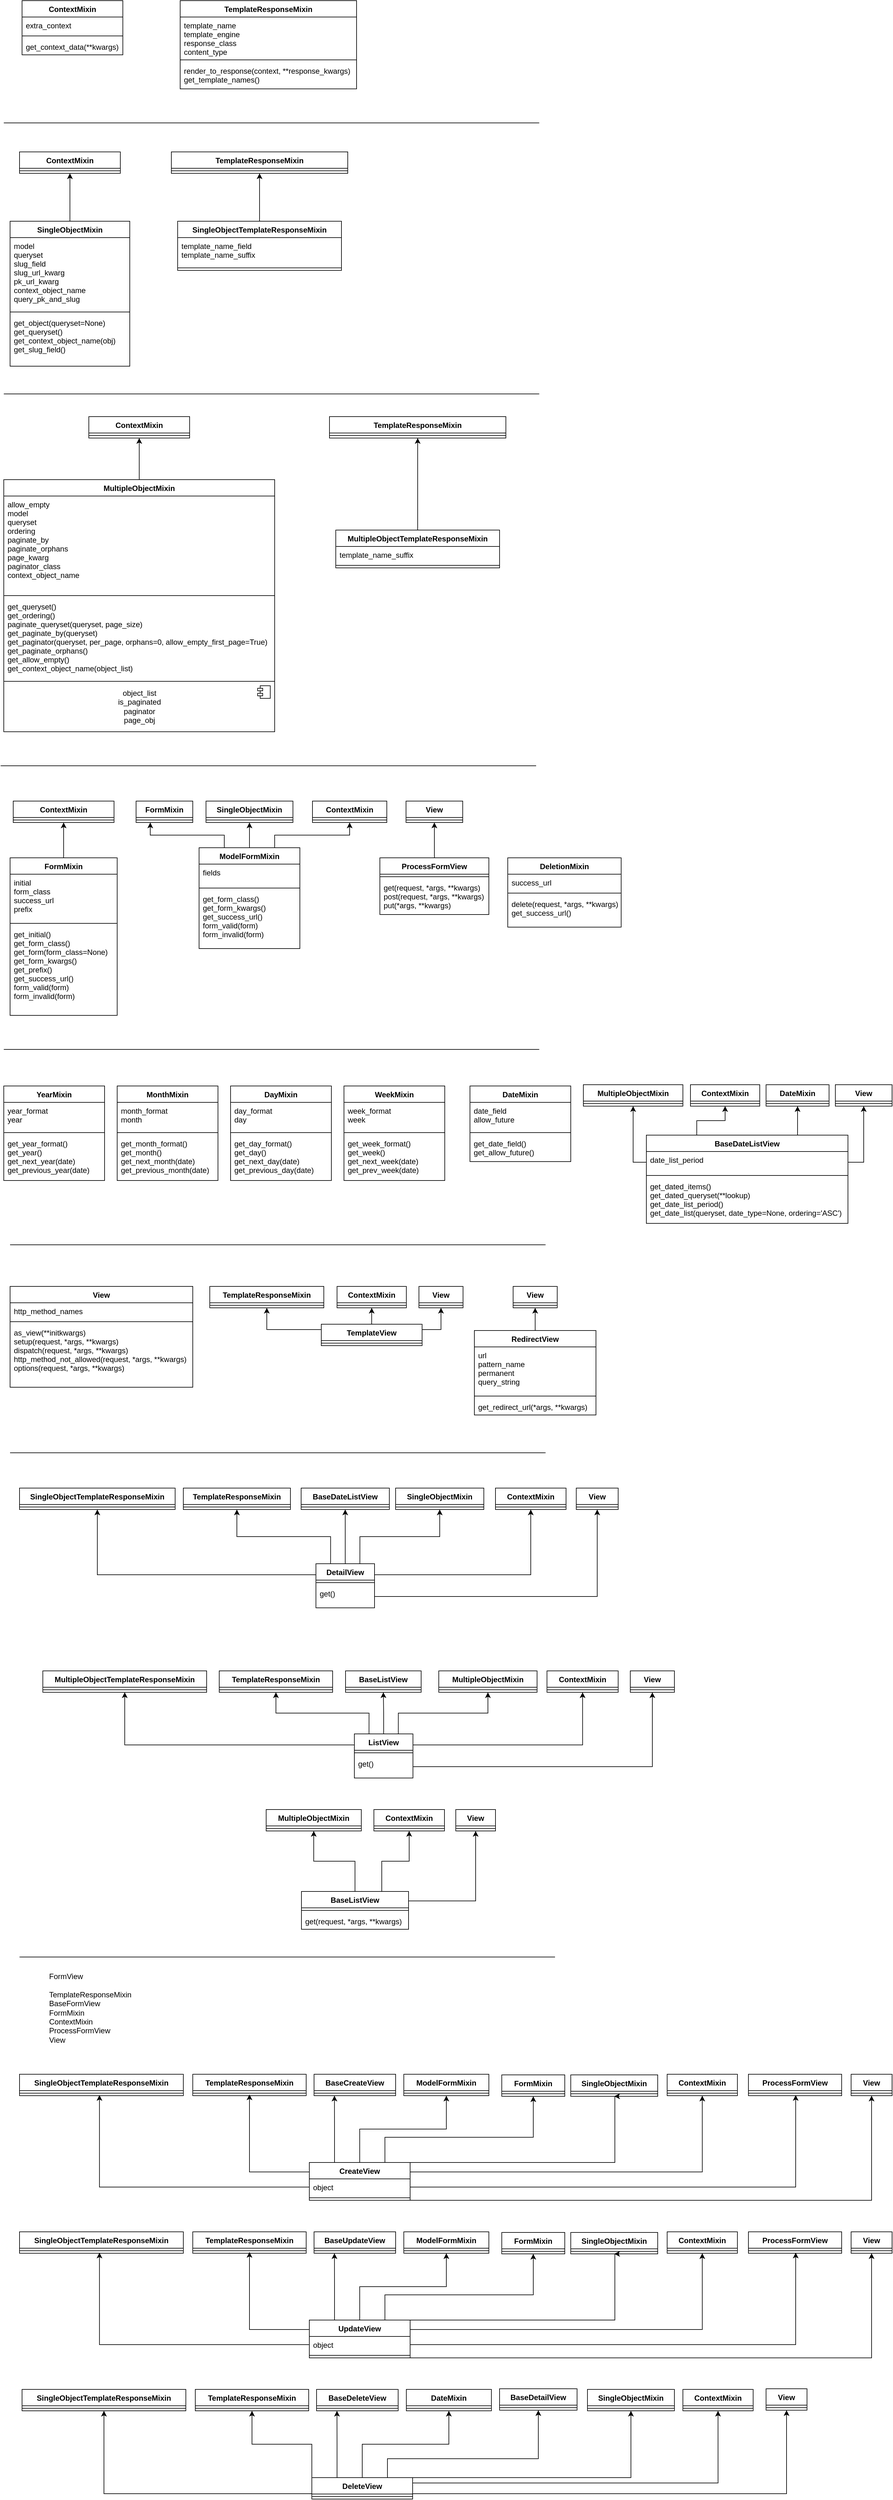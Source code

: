 <mxfile version="12.5.3" type="device"><diagram id="5pGYFgLyuboZsiQ98O29" name="第 1 页"><mxGraphModel dx="1298" dy="820" grid="1" gridSize="10" guides="1" tooltips="1" connect="1" arrows="1" fold="1" page="1" pageScale="1" pageWidth="827" pageHeight="1169" math="0" shadow="0"><root><mxCell id="0"/><mxCell id="1" parent="0"/><mxCell id="phMct6_mfy-Te3vKOTob-7" value="ContextMixin" style="swimlane;fontStyle=1;align=center;verticalAlign=top;childLayout=stackLayout;horizontal=1;startSize=26;horizontalStack=0;resizeParent=1;resizeParentMax=0;resizeLast=0;collapsible=1;marginBottom=0;" vertex="1" parent="1"><mxGeometry x="49" y="60" width="160" height="86" as="geometry"/></mxCell><mxCell id="phMct6_mfy-Te3vKOTob-8" value="extra_context" style="text;strokeColor=none;fillColor=none;align=left;verticalAlign=top;spacingLeft=4;spacingRight=4;overflow=hidden;rotatable=0;points=[[0,0.5],[1,0.5]];portConstraint=eastwest;" vertex="1" parent="phMct6_mfy-Te3vKOTob-7"><mxGeometry y="26" width="160" height="26" as="geometry"/></mxCell><mxCell id="phMct6_mfy-Te3vKOTob-9" value="" style="line;strokeWidth=1;fillColor=none;align=left;verticalAlign=middle;spacingTop=-1;spacingLeft=3;spacingRight=3;rotatable=0;labelPosition=right;points=[];portConstraint=eastwest;" vertex="1" parent="phMct6_mfy-Te3vKOTob-7"><mxGeometry y="52" width="160" height="8" as="geometry"/></mxCell><mxCell id="phMct6_mfy-Te3vKOTob-10" value="get_context_data(**kwargs)" style="text;strokeColor=none;fillColor=none;align=left;verticalAlign=top;spacingLeft=4;spacingRight=4;overflow=hidden;rotatable=0;points=[[0,0.5],[1,0.5]];portConstraint=eastwest;" vertex="1" parent="phMct6_mfy-Te3vKOTob-7"><mxGeometry y="60" width="160" height="26" as="geometry"/></mxCell><mxCell id="phMct6_mfy-Te3vKOTob-11" value="TemplateResponseMixin" style="swimlane;fontStyle=1;align=center;verticalAlign=top;childLayout=stackLayout;horizontal=1;startSize=26;horizontalStack=0;resizeParent=1;resizeParentMax=0;resizeLast=0;collapsible=1;marginBottom=0;" vertex="1" parent="1"><mxGeometry x="300" y="60" width="280" height="140" as="geometry"><mxRectangle x="360" y="230" width="100" height="26" as="alternateBounds"/></mxGeometry></mxCell><mxCell id="phMct6_mfy-Te3vKOTob-12" value="template_name&#10;template_engine&#10;response_class&#10;content_type" style="text;strokeColor=none;fillColor=none;align=left;verticalAlign=top;spacingLeft=4;spacingRight=4;overflow=hidden;rotatable=0;points=[[0,0.5],[1,0.5]];portConstraint=eastwest;" vertex="1" parent="phMct6_mfy-Te3vKOTob-11"><mxGeometry y="26" width="280" height="64" as="geometry"/></mxCell><mxCell id="phMct6_mfy-Te3vKOTob-13" value="" style="line;strokeWidth=1;fillColor=none;align=left;verticalAlign=middle;spacingTop=-1;spacingLeft=3;spacingRight=3;rotatable=0;labelPosition=right;points=[];portConstraint=eastwest;" vertex="1" parent="phMct6_mfy-Te3vKOTob-11"><mxGeometry y="90" width="280" height="8" as="geometry"/></mxCell><mxCell id="phMct6_mfy-Te3vKOTob-14" value="render_to_response(context, **response_kwargs)&#10;get_template_names()&#10;" style="text;strokeColor=none;fillColor=none;align=left;verticalAlign=top;spacingLeft=4;spacingRight=4;overflow=hidden;rotatable=0;points=[[0,0.5],[1,0.5]];portConstraint=eastwest;" vertex="1" parent="phMct6_mfy-Te3vKOTob-11"><mxGeometry y="98" width="280" height="42" as="geometry"/></mxCell><mxCell id="phMct6_mfy-Te3vKOTob-153" style="edgeStyle=orthogonalEdgeStyle;rounded=0;orthogonalLoop=1;jettySize=auto;html=1;entryX=0.5;entryY=1;entryDx=0;entryDy=0;fontColor=#EA6B66;" edge="1" parent="1" source="phMct6_mfy-Te3vKOTob-19" target="phMct6_mfy-Te3vKOTob-149"><mxGeometry relative="1" as="geometry"/></mxCell><mxCell id="phMct6_mfy-Te3vKOTob-19" value="SingleObjectMixin" style="swimlane;fontStyle=1;align=center;verticalAlign=top;childLayout=stackLayout;horizontal=1;startSize=26;horizontalStack=0;resizeParent=1;resizeParentMax=0;resizeLast=0;collapsible=1;marginBottom=0;" vertex="1" parent="1"><mxGeometry x="30" y="410" width="190" height="230" as="geometry"/></mxCell><mxCell id="phMct6_mfy-Te3vKOTob-20" value="model&#10;queryset&#10;slug_field&#10;slug_url_kwarg&#10;pk_url_kwarg&#10;context_object_name&#10;query_pk_and_slug" style="text;strokeColor=none;fillColor=none;align=left;verticalAlign=top;spacingLeft=4;spacingRight=4;overflow=hidden;rotatable=0;points=[[0,0.5],[1,0.5]];portConstraint=eastwest;" vertex="1" parent="phMct6_mfy-Te3vKOTob-19"><mxGeometry y="26" width="190" height="114" as="geometry"/></mxCell><mxCell id="phMct6_mfy-Te3vKOTob-21" value="" style="line;strokeWidth=1;fillColor=none;align=left;verticalAlign=middle;spacingTop=-1;spacingLeft=3;spacingRight=3;rotatable=0;labelPosition=right;points=[];portConstraint=eastwest;" vertex="1" parent="phMct6_mfy-Te3vKOTob-19"><mxGeometry y="140" width="190" height="8" as="geometry"/></mxCell><mxCell id="phMct6_mfy-Te3vKOTob-22" value="get_object(queryset=None)&#10;get_queryset()&#10;get_context_object_name(obj)&#10;get_slug_field()" style="text;strokeColor=none;fillColor=none;align=left;verticalAlign=top;spacingLeft=4;spacingRight=4;overflow=hidden;rotatable=0;points=[[0,0.5],[1,0.5]];portConstraint=eastwest;" vertex="1" parent="phMct6_mfy-Te3vKOTob-19"><mxGeometry y="148" width="190" height="82" as="geometry"/></mxCell><mxCell id="phMct6_mfy-Te3vKOTob-158" style="edgeStyle=orthogonalEdgeStyle;rounded=0;orthogonalLoop=1;jettySize=auto;html=1;entryX=0.5;entryY=1;entryDx=0;entryDy=0;fontColor=#EA6B66;" edge="1" parent="1" source="phMct6_mfy-Te3vKOTob-23" target="phMct6_mfy-Te3vKOTob-154"><mxGeometry relative="1" as="geometry"/></mxCell><mxCell id="phMct6_mfy-Te3vKOTob-23" value="SingleObjectTemplateResponseMixin" style="swimlane;fontStyle=1;align=center;verticalAlign=top;childLayout=stackLayout;horizontal=1;startSize=26;horizontalStack=0;resizeParent=1;resizeParentMax=0;resizeLast=0;collapsible=1;marginBottom=0;" vertex="1" parent="1"><mxGeometry x="296" y="410" width="260" height="78" as="geometry"/></mxCell><mxCell id="phMct6_mfy-Te3vKOTob-24" value="template_name_field&#10;template_name_suffix" style="text;strokeColor=none;fillColor=none;align=left;verticalAlign=top;spacingLeft=4;spacingRight=4;overflow=hidden;rotatable=0;points=[[0,0.5],[1,0.5]];portConstraint=eastwest;" vertex="1" parent="phMct6_mfy-Te3vKOTob-23"><mxGeometry y="26" width="260" height="44" as="geometry"/></mxCell><mxCell id="phMct6_mfy-Te3vKOTob-25" value="" style="line;strokeWidth=1;fillColor=none;align=left;verticalAlign=middle;spacingTop=-1;spacingLeft=3;spacingRight=3;rotatable=0;labelPosition=right;points=[];portConstraint=eastwest;" vertex="1" parent="phMct6_mfy-Te3vKOTob-23"><mxGeometry y="70" width="260" height="8" as="geometry"/></mxCell><mxCell id="phMct6_mfy-Te3vKOTob-162" style="edgeStyle=orthogonalEdgeStyle;rounded=0;orthogonalLoop=1;jettySize=auto;html=1;entryX=0.5;entryY=1;entryDx=0;entryDy=0;fontColor=#EA6B66;" edge="1" parent="1" source="phMct6_mfy-Te3vKOTob-28" target="phMct6_mfy-Te3vKOTob-160"><mxGeometry relative="1" as="geometry"/></mxCell><mxCell id="phMct6_mfy-Te3vKOTob-28" value="MultipleObjectMixin" style="swimlane;fontStyle=1;align=center;verticalAlign=top;childLayout=stackLayout;horizontal=1;startSize=26;horizontalStack=0;resizeParent=1;resizeParentMax=0;resizeLast=0;collapsible=1;marginBottom=0;" vertex="1" parent="1"><mxGeometry x="20" y="820" width="430" height="320" as="geometry"/></mxCell><mxCell id="phMct6_mfy-Te3vKOTob-29" value="allow_empty&#10;model&#10;queryset&#10;ordering&#10;paginate_by&#10;paginate_orphans&#10;page_kwarg&#10;paginator_class&#10;context_object_name" style="text;strokeColor=none;fillColor=none;align=left;verticalAlign=top;spacingLeft=4;spacingRight=4;overflow=hidden;rotatable=0;points=[[0,0.5],[1,0.5]];portConstraint=eastwest;" vertex="1" parent="phMct6_mfy-Te3vKOTob-28"><mxGeometry y="26" width="430" height="154" as="geometry"/></mxCell><mxCell id="phMct6_mfy-Te3vKOTob-30" value="" style="line;strokeWidth=1;fillColor=none;align=left;verticalAlign=middle;spacingTop=-1;spacingLeft=3;spacingRight=3;rotatable=0;labelPosition=right;points=[];portConstraint=eastwest;" vertex="1" parent="phMct6_mfy-Te3vKOTob-28"><mxGeometry y="180" width="430" height="8" as="geometry"/></mxCell><mxCell id="phMct6_mfy-Te3vKOTob-31" value="get_queryset()&#10;get_ordering()&#10;paginate_queryset(queryset, page_size)&#10;get_paginate_by(queryset)&#10;get_paginator(queryset, per_page, orphans=0, allow_empty_first_page=True)&#10;get_paginate_orphans()&#10;get_allow_empty()&#10;get_context_object_name(object_list)" style="text;strokeColor=none;fillColor=none;align=left;verticalAlign=top;spacingLeft=4;spacingRight=4;overflow=hidden;rotatable=0;points=[[0,0.5],[1,0.5]];portConstraint=eastwest;" vertex="1" parent="phMct6_mfy-Te3vKOTob-28"><mxGeometry y="188" width="430" height="132" as="geometry"/></mxCell><mxCell id="phMct6_mfy-Te3vKOTob-32" value="&lt;div&gt;object_list&lt;/div&gt;&lt;div&gt;is_paginated&lt;/div&gt;&lt;div&gt;paginator&lt;/div&gt;&lt;div&gt;page_obj&lt;/div&gt;" style="html=1;" vertex="1" parent="1"><mxGeometry x="20" y="1140" width="430" height="80" as="geometry"/></mxCell><mxCell id="phMct6_mfy-Te3vKOTob-33" value="" style="shape=component;jettyWidth=8;jettyHeight=4;" vertex="1" parent="phMct6_mfy-Te3vKOTob-32"><mxGeometry x="1" width="20" height="20" relative="1" as="geometry"><mxPoint x="-27" y="7" as="offset"/></mxGeometry></mxCell><mxCell id="phMct6_mfy-Te3vKOTob-165" style="edgeStyle=orthogonalEdgeStyle;rounded=0;orthogonalLoop=1;jettySize=auto;html=1;entryX=0.5;entryY=1;entryDx=0;entryDy=0;fontColor=#EA6B66;" edge="1" parent="1" source="phMct6_mfy-Te3vKOTob-36" target="phMct6_mfy-Te3vKOTob-163"><mxGeometry relative="1" as="geometry"/></mxCell><mxCell id="phMct6_mfy-Te3vKOTob-36" value="MultipleObjectTemplateResponseMixin" style="swimlane;fontStyle=1;align=center;verticalAlign=top;childLayout=stackLayout;horizontal=1;startSize=26;horizontalStack=0;resizeParent=1;resizeParentMax=0;resizeLast=0;collapsible=1;marginBottom=0;" vertex="1" parent="1"><mxGeometry x="547" y="900" width="260" height="60" as="geometry"/></mxCell><mxCell id="phMct6_mfy-Te3vKOTob-37" value="template_name_suffix" style="text;strokeColor=none;fillColor=none;align=left;verticalAlign=top;spacingLeft=4;spacingRight=4;overflow=hidden;rotatable=0;points=[[0,0.5],[1,0.5]];portConstraint=eastwest;" vertex="1" parent="phMct6_mfy-Te3vKOTob-36"><mxGeometry y="26" width="260" height="26" as="geometry"/></mxCell><mxCell id="phMct6_mfy-Te3vKOTob-38" value="" style="line;strokeWidth=1;fillColor=none;align=left;verticalAlign=middle;spacingTop=-1;spacingLeft=3;spacingRight=3;rotatable=0;labelPosition=right;points=[];portConstraint=eastwest;" vertex="1" parent="phMct6_mfy-Te3vKOTob-36"><mxGeometry y="52" width="260" height="8" as="geometry"/></mxCell><mxCell id="phMct6_mfy-Te3vKOTob-168" style="edgeStyle=orthogonalEdgeStyle;rounded=0;orthogonalLoop=1;jettySize=auto;html=1;entryX=0.5;entryY=1;entryDx=0;entryDy=0;fontColor=#EA6B66;" edge="1" parent="1" source="phMct6_mfy-Te3vKOTob-42" target="phMct6_mfy-Te3vKOTob-166"><mxGeometry relative="1" as="geometry"/></mxCell><mxCell id="phMct6_mfy-Te3vKOTob-42" value="FormMixin" style="swimlane;fontStyle=1;align=center;verticalAlign=top;childLayout=stackLayout;horizontal=1;startSize=26;horizontalStack=0;resizeParent=1;resizeParentMax=0;resizeLast=0;collapsible=1;marginBottom=0;" vertex="1" parent="1"><mxGeometry x="30" y="1420" width="170" height="250" as="geometry"/></mxCell><mxCell id="phMct6_mfy-Te3vKOTob-43" value="initial&#10;form_class&#10;success_url&#10;prefix" style="text;strokeColor=none;fillColor=none;align=left;verticalAlign=top;spacingLeft=4;spacingRight=4;overflow=hidden;rotatable=0;points=[[0,0.5],[1,0.5]];portConstraint=eastwest;" vertex="1" parent="phMct6_mfy-Te3vKOTob-42"><mxGeometry y="26" width="170" height="74" as="geometry"/></mxCell><mxCell id="phMct6_mfy-Te3vKOTob-44" value="" style="line;strokeWidth=1;fillColor=none;align=left;verticalAlign=middle;spacingTop=-1;spacingLeft=3;spacingRight=3;rotatable=0;labelPosition=right;points=[];portConstraint=eastwest;" vertex="1" parent="phMct6_mfy-Te3vKOTob-42"><mxGeometry y="100" width="170" height="8" as="geometry"/></mxCell><mxCell id="phMct6_mfy-Te3vKOTob-45" value="get_initial()&#10;get_form_class()&#10;get_form(form_class=None)&#10;get_form_kwargs()&#10;get_prefix()&#10;get_success_url()&#10;form_valid(form)&#10;form_invalid(form)" style="text;strokeColor=none;fillColor=none;align=left;verticalAlign=top;spacingLeft=4;spacingRight=4;overflow=hidden;rotatable=0;points=[[0,0.5],[1,0.5]];portConstraint=eastwest;" vertex="1" parent="phMct6_mfy-Te3vKOTob-42"><mxGeometry y="108" width="170" height="142" as="geometry"/></mxCell><mxCell id="phMct6_mfy-Te3vKOTob-179" style="edgeStyle=orthogonalEdgeStyle;rounded=0;orthogonalLoop=1;jettySize=auto;html=1;exitX=0.25;exitY=0;exitDx=0;exitDy=0;entryX=0.25;entryY=1;entryDx=0;entryDy=0;fontColor=#EA6B66;" edge="1" parent="1" source="phMct6_mfy-Te3vKOTob-47" target="phMct6_mfy-Te3vKOTob-169"><mxGeometry relative="1" as="geometry"/></mxCell><mxCell id="phMct6_mfy-Te3vKOTob-180" style="edgeStyle=orthogonalEdgeStyle;rounded=0;orthogonalLoop=1;jettySize=auto;html=1;entryX=0.5;entryY=1;entryDx=0;entryDy=0;fontColor=#EA6B66;" edge="1" parent="1" source="phMct6_mfy-Te3vKOTob-47" target="phMct6_mfy-Te3vKOTob-173"><mxGeometry relative="1" as="geometry"/></mxCell><mxCell id="phMct6_mfy-Te3vKOTob-181" style="edgeStyle=orthogonalEdgeStyle;rounded=0;orthogonalLoop=1;jettySize=auto;html=1;exitX=0.75;exitY=0;exitDx=0;exitDy=0;entryX=0.5;entryY=1;entryDx=0;entryDy=0;fontColor=#EA6B66;" edge="1" parent="1" source="phMct6_mfy-Te3vKOTob-47" target="phMct6_mfy-Te3vKOTob-177"><mxGeometry relative="1" as="geometry"/></mxCell><mxCell id="phMct6_mfy-Te3vKOTob-47" value="ModelFormMixin" style="swimlane;fontStyle=1;align=center;verticalAlign=top;childLayout=stackLayout;horizontal=1;startSize=26;horizontalStack=0;resizeParent=1;resizeParentMax=0;resizeLast=0;collapsible=1;marginBottom=0;" vertex="1" parent="1"><mxGeometry x="330" y="1404" width="160" height="160" as="geometry"/></mxCell><mxCell id="phMct6_mfy-Te3vKOTob-48" value="fields" style="text;strokeColor=none;fillColor=none;align=left;verticalAlign=top;spacingLeft=4;spacingRight=4;overflow=hidden;rotatable=0;points=[[0,0.5],[1,0.5]];portConstraint=eastwest;" vertex="1" parent="phMct6_mfy-Te3vKOTob-47"><mxGeometry y="26" width="160" height="34" as="geometry"/></mxCell><mxCell id="phMct6_mfy-Te3vKOTob-49" value="" style="line;strokeWidth=1;fillColor=none;align=left;verticalAlign=middle;spacingTop=-1;spacingLeft=3;spacingRight=3;rotatable=0;labelPosition=right;points=[];portConstraint=eastwest;" vertex="1" parent="phMct6_mfy-Te3vKOTob-47"><mxGeometry y="60" width="160" height="8" as="geometry"/></mxCell><mxCell id="phMct6_mfy-Te3vKOTob-50" value="get_form_class()&#10;get_form_kwargs()&#10;get_success_url()&#10;form_valid(form)&#10;form_invalid(form)" style="text;strokeColor=none;fillColor=none;align=left;verticalAlign=top;spacingLeft=4;spacingRight=4;overflow=hidden;rotatable=0;points=[[0,0.5],[1,0.5]];portConstraint=eastwest;" vertex="1" parent="phMct6_mfy-Te3vKOTob-47"><mxGeometry y="68" width="160" height="92" as="geometry"/></mxCell><mxCell id="phMct6_mfy-Te3vKOTob-186" style="edgeStyle=orthogonalEdgeStyle;rounded=0;orthogonalLoop=1;jettySize=auto;html=1;entryX=0.5;entryY=1;entryDx=0;entryDy=0;fontColor=#EA6B66;" edge="1" parent="1" source="phMct6_mfy-Te3vKOTob-55" target="phMct6_mfy-Te3vKOTob-182"><mxGeometry relative="1" as="geometry"/></mxCell><mxCell id="phMct6_mfy-Te3vKOTob-55" value="ProcessFormView" style="swimlane;fontStyle=1;align=center;verticalAlign=top;childLayout=stackLayout;horizontal=1;startSize=26;horizontalStack=0;resizeParent=1;resizeParentMax=0;resizeLast=0;collapsible=1;marginBottom=0;" vertex="1" parent="1"><mxGeometry x="617" y="1420" width="173" height="90" as="geometry"/></mxCell><mxCell id="phMct6_mfy-Te3vKOTob-57" value="" style="line;strokeWidth=1;fillColor=none;align=left;verticalAlign=middle;spacingTop=-1;spacingLeft=3;spacingRight=3;rotatable=0;labelPosition=right;points=[];portConstraint=eastwest;" vertex="1" parent="phMct6_mfy-Te3vKOTob-55"><mxGeometry y="26" width="173" height="8" as="geometry"/></mxCell><mxCell id="phMct6_mfy-Te3vKOTob-58" value="get(request, *args, **kwargs)&#10;post(request, *args, **kwargs)&#10;put(*args, **kwargs)" style="text;strokeColor=none;fillColor=none;align=left;verticalAlign=top;spacingLeft=4;spacingRight=4;overflow=hidden;rotatable=0;points=[[0,0.5],[1,0.5]];portConstraint=eastwest;" vertex="1" parent="phMct6_mfy-Te3vKOTob-55"><mxGeometry y="34" width="173" height="56" as="geometry"/></mxCell><mxCell id="phMct6_mfy-Te3vKOTob-61" value="DeletionMixin" style="swimlane;fontStyle=1;align=center;verticalAlign=top;childLayout=stackLayout;horizontal=1;startSize=26;horizontalStack=0;resizeParent=1;resizeParentMax=0;resizeLast=0;collapsible=1;marginBottom=0;" vertex="1" parent="1"><mxGeometry x="820" y="1420" width="180" height="110" as="geometry"/></mxCell><mxCell id="phMct6_mfy-Te3vKOTob-62" value="success_url" style="text;strokeColor=none;fillColor=none;align=left;verticalAlign=top;spacingLeft=4;spacingRight=4;overflow=hidden;rotatable=0;points=[[0,0.5],[1,0.5]];portConstraint=eastwest;" vertex="1" parent="phMct6_mfy-Te3vKOTob-61"><mxGeometry y="26" width="180" height="26" as="geometry"/></mxCell><mxCell id="phMct6_mfy-Te3vKOTob-63" value="" style="line;strokeWidth=1;fillColor=none;align=left;verticalAlign=middle;spacingTop=-1;spacingLeft=3;spacingRight=3;rotatable=0;labelPosition=right;points=[];portConstraint=eastwest;" vertex="1" parent="phMct6_mfy-Te3vKOTob-61"><mxGeometry y="52" width="180" height="8" as="geometry"/></mxCell><mxCell id="phMct6_mfy-Te3vKOTob-64" value="delete(request, *args, **kwargs)&#10;get_success_url()" style="text;strokeColor=none;fillColor=none;align=left;verticalAlign=top;spacingLeft=4;spacingRight=4;overflow=hidden;rotatable=0;points=[[0,0.5],[1,0.5]];portConstraint=eastwest;" vertex="1" parent="phMct6_mfy-Te3vKOTob-61"><mxGeometry y="60" width="180" height="50" as="geometry"/></mxCell><mxCell id="phMct6_mfy-Te3vKOTob-65" value="YearMixin" style="swimlane;fontStyle=1;align=center;verticalAlign=top;childLayout=stackLayout;horizontal=1;startSize=26;horizontalStack=0;resizeParent=1;resizeParentMax=0;resizeLast=0;collapsible=1;marginBottom=0;" vertex="1" parent="1"><mxGeometry x="20" y="1782" width="160" height="150" as="geometry"/></mxCell><mxCell id="phMct6_mfy-Te3vKOTob-66" value="year_format&#10;year" style="text;strokeColor=none;fillColor=none;align=left;verticalAlign=top;spacingLeft=4;spacingRight=4;overflow=hidden;rotatable=0;points=[[0,0.5],[1,0.5]];portConstraint=eastwest;" vertex="1" parent="phMct6_mfy-Te3vKOTob-65"><mxGeometry y="26" width="160" height="44" as="geometry"/></mxCell><mxCell id="phMct6_mfy-Te3vKOTob-67" value="" style="line;strokeWidth=1;fillColor=none;align=left;verticalAlign=middle;spacingTop=-1;spacingLeft=3;spacingRight=3;rotatable=0;labelPosition=right;points=[];portConstraint=eastwest;" vertex="1" parent="phMct6_mfy-Te3vKOTob-65"><mxGeometry y="70" width="160" height="8" as="geometry"/></mxCell><mxCell id="phMct6_mfy-Te3vKOTob-68" value="get_year_format()&#10;get_year()&#10;get_next_year(date)&#10;get_previous_year(date)" style="text;strokeColor=none;fillColor=none;align=left;verticalAlign=top;spacingLeft=4;spacingRight=4;overflow=hidden;rotatable=0;points=[[0,0.5],[1,0.5]];portConstraint=eastwest;" vertex="1" parent="phMct6_mfy-Te3vKOTob-65"><mxGeometry y="78" width="160" height="72" as="geometry"/></mxCell><mxCell id="phMct6_mfy-Te3vKOTob-73" value="MonthMixin" style="swimlane;fontStyle=1;align=center;verticalAlign=top;childLayout=stackLayout;horizontal=1;startSize=26;horizontalStack=0;resizeParent=1;resizeParentMax=0;resizeLast=0;collapsible=1;marginBottom=0;" vertex="1" parent="1"><mxGeometry x="200" y="1782" width="160" height="150" as="geometry"/></mxCell><mxCell id="phMct6_mfy-Te3vKOTob-74" value="month_format&#10;month" style="text;strokeColor=none;fillColor=none;align=left;verticalAlign=top;spacingLeft=4;spacingRight=4;overflow=hidden;rotatable=0;points=[[0,0.5],[1,0.5]];portConstraint=eastwest;" vertex="1" parent="phMct6_mfy-Te3vKOTob-73"><mxGeometry y="26" width="160" height="44" as="geometry"/></mxCell><mxCell id="phMct6_mfy-Te3vKOTob-75" value="" style="line;strokeWidth=1;fillColor=none;align=left;verticalAlign=middle;spacingTop=-1;spacingLeft=3;spacingRight=3;rotatable=0;labelPosition=right;points=[];portConstraint=eastwest;" vertex="1" parent="phMct6_mfy-Te3vKOTob-73"><mxGeometry y="70" width="160" height="8" as="geometry"/></mxCell><mxCell id="phMct6_mfy-Te3vKOTob-76" value="get_month_format()&#10;get_month()&#10;get_next_month(date)&#10;get_previous_month(date)" style="text;strokeColor=none;fillColor=none;align=left;verticalAlign=top;spacingLeft=4;spacingRight=4;overflow=hidden;rotatable=0;points=[[0,0.5],[1,0.5]];portConstraint=eastwest;" vertex="1" parent="phMct6_mfy-Te3vKOTob-73"><mxGeometry y="78" width="160" height="72" as="geometry"/></mxCell><mxCell id="phMct6_mfy-Te3vKOTob-77" value="DayMixin" style="swimlane;fontStyle=1;align=center;verticalAlign=top;childLayout=stackLayout;horizontal=1;startSize=26;horizontalStack=0;resizeParent=1;resizeParentMax=0;resizeLast=0;collapsible=1;marginBottom=0;" vertex="1" parent="1"><mxGeometry x="380" y="1782" width="160" height="150" as="geometry"/></mxCell><mxCell id="phMct6_mfy-Te3vKOTob-78" value="day_format&#10;day" style="text;strokeColor=none;fillColor=none;align=left;verticalAlign=top;spacingLeft=4;spacingRight=4;overflow=hidden;rotatable=0;points=[[0,0.5],[1,0.5]];portConstraint=eastwest;" vertex="1" parent="phMct6_mfy-Te3vKOTob-77"><mxGeometry y="26" width="160" height="44" as="geometry"/></mxCell><mxCell id="phMct6_mfy-Te3vKOTob-79" value="" style="line;strokeWidth=1;fillColor=none;align=left;verticalAlign=middle;spacingTop=-1;spacingLeft=3;spacingRight=3;rotatable=0;labelPosition=right;points=[];portConstraint=eastwest;" vertex="1" parent="phMct6_mfy-Te3vKOTob-77"><mxGeometry y="70" width="160" height="8" as="geometry"/></mxCell><mxCell id="phMct6_mfy-Te3vKOTob-80" value="get_day_format()&#10;get_day()&#10;get_next_day(date)&#10;get_previous_day(date)" style="text;strokeColor=none;fillColor=none;align=left;verticalAlign=top;spacingLeft=4;spacingRight=4;overflow=hidden;rotatable=0;points=[[0,0.5],[1,0.5]];portConstraint=eastwest;" vertex="1" parent="phMct6_mfy-Te3vKOTob-77"><mxGeometry y="78" width="160" height="72" as="geometry"/></mxCell><mxCell id="phMct6_mfy-Te3vKOTob-81" value="WeekMixin" style="swimlane;fontStyle=1;align=center;verticalAlign=top;childLayout=stackLayout;horizontal=1;startSize=26;horizontalStack=0;resizeParent=1;resizeParentMax=0;resizeLast=0;collapsible=1;marginBottom=0;" vertex="1" parent="1"><mxGeometry x="560" y="1782" width="160" height="150" as="geometry"/></mxCell><mxCell id="phMct6_mfy-Te3vKOTob-82" value="week_format&#10;week" style="text;strokeColor=none;fillColor=none;align=left;verticalAlign=top;spacingLeft=4;spacingRight=4;overflow=hidden;rotatable=0;points=[[0,0.5],[1,0.5]];portConstraint=eastwest;" vertex="1" parent="phMct6_mfy-Te3vKOTob-81"><mxGeometry y="26" width="160" height="44" as="geometry"/></mxCell><mxCell id="phMct6_mfy-Te3vKOTob-83" value="" style="line;strokeWidth=1;fillColor=none;align=left;verticalAlign=middle;spacingTop=-1;spacingLeft=3;spacingRight=3;rotatable=0;labelPosition=right;points=[];portConstraint=eastwest;" vertex="1" parent="phMct6_mfy-Te3vKOTob-81"><mxGeometry y="70" width="160" height="8" as="geometry"/></mxCell><mxCell id="phMct6_mfy-Te3vKOTob-84" value="get_week_format()&#10;get_week()&#10;get_next_week(date)&#10;get_prev_week(date)" style="text;strokeColor=none;fillColor=none;align=left;verticalAlign=top;spacingLeft=4;spacingRight=4;overflow=hidden;rotatable=0;points=[[0,0.5],[1,0.5]];portConstraint=eastwest;" vertex="1" parent="phMct6_mfy-Te3vKOTob-81"><mxGeometry y="78" width="160" height="72" as="geometry"/></mxCell><mxCell id="phMct6_mfy-Te3vKOTob-85" value="DateMixin" style="swimlane;fontStyle=1;align=center;verticalAlign=top;childLayout=stackLayout;horizontal=1;startSize=26;horizontalStack=0;resizeParent=1;resizeParentMax=0;resizeLast=0;collapsible=1;marginBottom=0;" vertex="1" parent="1"><mxGeometry x="760" y="1782" width="160" height="120" as="geometry"/></mxCell><mxCell id="phMct6_mfy-Te3vKOTob-86" value="date_field&#10;allow_future" style="text;strokeColor=none;fillColor=none;align=left;verticalAlign=top;spacingLeft=4;spacingRight=4;overflow=hidden;rotatable=0;points=[[0,0.5],[1,0.5]];portConstraint=eastwest;" vertex="1" parent="phMct6_mfy-Te3vKOTob-85"><mxGeometry y="26" width="160" height="44" as="geometry"/></mxCell><mxCell id="phMct6_mfy-Te3vKOTob-87" value="" style="line;strokeWidth=1;fillColor=none;align=left;verticalAlign=middle;spacingTop=-1;spacingLeft=3;spacingRight=3;rotatable=0;labelPosition=right;points=[];portConstraint=eastwest;" vertex="1" parent="phMct6_mfy-Te3vKOTob-85"><mxGeometry y="70" width="160" height="8" as="geometry"/></mxCell><mxCell id="phMct6_mfy-Te3vKOTob-88" value="get_date_field()&#10;get_allow_future()" style="text;strokeColor=none;fillColor=none;align=left;verticalAlign=top;spacingLeft=4;spacingRight=4;overflow=hidden;rotatable=0;points=[[0,0.5],[1,0.5]];portConstraint=eastwest;" vertex="1" parent="phMct6_mfy-Te3vKOTob-85"><mxGeometry y="78" width="160" height="42" as="geometry"/></mxCell><mxCell id="phMct6_mfy-Te3vKOTob-202" style="edgeStyle=orthogonalEdgeStyle;rounded=0;orthogonalLoop=1;jettySize=auto;html=1;exitX=0.25;exitY=0;exitDx=0;exitDy=0;entryX=0.5;entryY=1;entryDx=0;entryDy=0;fontColor=#EA6B66;" edge="1" parent="1" source="phMct6_mfy-Te3vKOTob-89" target="phMct6_mfy-Te3vKOTob-191"><mxGeometry relative="1" as="geometry"/></mxCell><mxCell id="phMct6_mfy-Te3vKOTob-203" style="edgeStyle=orthogonalEdgeStyle;rounded=0;orthogonalLoop=1;jettySize=auto;html=1;exitX=0.75;exitY=0;exitDx=0;exitDy=0;entryX=0.5;entryY=1;entryDx=0;entryDy=0;fontColor=#EA6B66;" edge="1" parent="1" source="phMct6_mfy-Te3vKOTob-89" target="phMct6_mfy-Te3vKOTob-193"><mxGeometry relative="1" as="geometry"/></mxCell><mxCell id="phMct6_mfy-Te3vKOTob-89" value="BaseDateListView" style="swimlane;fontStyle=1;align=center;verticalAlign=top;childLayout=stackLayout;horizontal=1;startSize=26;horizontalStack=0;resizeParent=1;resizeParentMax=0;resizeLast=0;collapsible=1;marginBottom=0;" vertex="1" parent="1"><mxGeometry x="1040" y="1860" width="320" height="140" as="geometry"/></mxCell><mxCell id="phMct6_mfy-Te3vKOTob-90" value="date_list_period" style="text;strokeColor=none;fillColor=none;align=left;verticalAlign=top;spacingLeft=4;spacingRight=4;overflow=hidden;rotatable=0;points=[[0,0.5],[1,0.5]];portConstraint=eastwest;" vertex="1" parent="phMct6_mfy-Te3vKOTob-89"><mxGeometry y="26" width="320" height="34" as="geometry"/></mxCell><mxCell id="phMct6_mfy-Te3vKOTob-91" value="" style="line;strokeWidth=1;fillColor=none;align=left;verticalAlign=middle;spacingTop=-1;spacingLeft=3;spacingRight=3;rotatable=0;labelPosition=right;points=[];portConstraint=eastwest;" vertex="1" parent="phMct6_mfy-Te3vKOTob-89"><mxGeometry y="60" width="320" height="8" as="geometry"/></mxCell><mxCell id="phMct6_mfy-Te3vKOTob-92" value="get_dated_items()&#10;get_dated_queryset(**lookup)&#10;get_date_list_period()&#10;get_date_list(queryset, date_type=None, ordering='ASC')" style="text;strokeColor=none;fillColor=none;align=left;verticalAlign=top;spacingLeft=4;spacingRight=4;overflow=hidden;rotatable=0;points=[[0,0.5],[1,0.5]];portConstraint=eastwest;" vertex="1" parent="phMct6_mfy-Te3vKOTob-89"><mxGeometry y="68" width="320" height="72" as="geometry"/></mxCell><mxCell id="phMct6_mfy-Te3vKOTob-97" value="View" style="swimlane;fontStyle=1;align=center;verticalAlign=top;childLayout=stackLayout;horizontal=1;startSize=26;horizontalStack=0;resizeParent=1;resizeParentMax=0;resizeLast=0;collapsible=1;marginBottom=0;" vertex="1" parent="1"><mxGeometry x="30" y="2100" width="290" height="160" as="geometry"/></mxCell><mxCell id="phMct6_mfy-Te3vKOTob-98" value="http_method_names" style="text;strokeColor=none;fillColor=none;align=left;verticalAlign=top;spacingLeft=4;spacingRight=4;overflow=hidden;rotatable=0;points=[[0,0.5],[1,0.5]];portConstraint=eastwest;" vertex="1" parent="phMct6_mfy-Te3vKOTob-97"><mxGeometry y="26" width="290" height="26" as="geometry"/></mxCell><mxCell id="phMct6_mfy-Te3vKOTob-99" value="" style="line;strokeWidth=1;fillColor=none;align=left;verticalAlign=middle;spacingTop=-1;spacingLeft=3;spacingRight=3;rotatable=0;labelPosition=right;points=[];portConstraint=eastwest;" vertex="1" parent="phMct6_mfy-Te3vKOTob-97"><mxGeometry y="52" width="290" height="8" as="geometry"/></mxCell><mxCell id="phMct6_mfy-Te3vKOTob-100" value="as_view(**initkwargs)&#10;setup(request, *args, **kwargs)&#10;dispatch(request, *args, **kwargs)&#10;http_method_not_allowed(request, *args, **kwargs)&#10;options(request, *args, **kwargs)" style="text;strokeColor=none;fillColor=none;align=left;verticalAlign=top;spacingLeft=4;spacingRight=4;overflow=hidden;rotatable=0;points=[[0,0.5],[1,0.5]];portConstraint=eastwest;" vertex="1" parent="phMct6_mfy-Te3vKOTob-97"><mxGeometry y="60" width="290" height="100" as="geometry"/></mxCell><mxCell id="phMct6_mfy-Te3vKOTob-218" style="edgeStyle=orthogonalEdgeStyle;rounded=0;orthogonalLoop=1;jettySize=auto;html=1;entryX=0.5;entryY=1;entryDx=0;entryDy=0;fontColor=#EA6B66;" edge="1" parent="1" source="phMct6_mfy-Te3vKOTob-101" target="phMct6_mfy-Te3vKOTob-210"><mxGeometry relative="1" as="geometry"/></mxCell><mxCell id="phMct6_mfy-Te3vKOTob-219" style="edgeStyle=orthogonalEdgeStyle;rounded=0;orthogonalLoop=1;jettySize=auto;html=1;exitX=1;exitY=0.25;exitDx=0;exitDy=0;entryX=0.5;entryY=1;entryDx=0;entryDy=0;fontColor=#EA6B66;" edge="1" parent="1" source="phMct6_mfy-Te3vKOTob-101" target="phMct6_mfy-Te3vKOTob-214"><mxGeometry relative="1" as="geometry"/></mxCell><mxCell id="phMct6_mfy-Te3vKOTob-220" style="edgeStyle=orthogonalEdgeStyle;rounded=0;orthogonalLoop=1;jettySize=auto;html=1;exitX=0;exitY=0.25;exitDx=0;exitDy=0;entryX=0.5;entryY=1;entryDx=0;entryDy=0;fontColor=#EA6B66;" edge="1" parent="1" source="phMct6_mfy-Te3vKOTob-101" target="phMct6_mfy-Te3vKOTob-205"><mxGeometry relative="1" as="geometry"/></mxCell><mxCell id="phMct6_mfy-Te3vKOTob-101" value="TemplateView" style="swimlane;fontStyle=1;align=center;verticalAlign=top;childLayout=stackLayout;horizontal=1;startSize=26;horizontalStack=0;resizeParent=1;resizeParentMax=0;resizeLast=0;collapsible=1;marginBottom=0;" vertex="1" parent="1"><mxGeometry x="524" y="2160" width="160" height="34" as="geometry"/></mxCell><mxCell id="phMct6_mfy-Te3vKOTob-103" value="" style="line;strokeWidth=1;fillColor=none;align=left;verticalAlign=middle;spacingTop=-1;spacingLeft=3;spacingRight=3;rotatable=0;labelPosition=right;points=[];portConstraint=eastwest;" vertex="1" parent="phMct6_mfy-Te3vKOTob-101"><mxGeometry y="26" width="160" height="8" as="geometry"/></mxCell><mxCell id="phMct6_mfy-Te3vKOTob-223" style="edgeStyle=orthogonalEdgeStyle;rounded=0;orthogonalLoop=1;jettySize=auto;html=1;entryX=0.5;entryY=1;entryDx=0;entryDy=0;fontColor=#EA6B66;" edge="1" parent="1" source="phMct6_mfy-Te3vKOTob-124" target="phMct6_mfy-Te3vKOTob-221"><mxGeometry relative="1" as="geometry"/></mxCell><mxCell id="phMct6_mfy-Te3vKOTob-124" value="RedirectView" style="swimlane;fontStyle=1;align=center;verticalAlign=top;childLayout=stackLayout;horizontal=1;startSize=26;horizontalStack=0;resizeParent=1;resizeParentMax=0;resizeLast=0;collapsible=1;marginBottom=0;" vertex="1" parent="1"><mxGeometry x="767" y="2170" width="193" height="134" as="geometry"/></mxCell><mxCell id="phMct6_mfy-Te3vKOTob-125" value="url&#10;pattern_name&#10;permanent&#10;query_string" style="text;strokeColor=none;fillColor=none;align=left;verticalAlign=top;spacingLeft=4;spacingRight=4;overflow=hidden;rotatable=0;points=[[0,0.5],[1,0.5]];portConstraint=eastwest;" vertex="1" parent="phMct6_mfy-Te3vKOTob-124"><mxGeometry y="26" width="193" height="74" as="geometry"/></mxCell><mxCell id="phMct6_mfy-Te3vKOTob-126" value="" style="line;strokeWidth=1;fillColor=none;align=left;verticalAlign=middle;spacingTop=-1;spacingLeft=3;spacingRight=3;rotatable=0;labelPosition=right;points=[];portConstraint=eastwest;" vertex="1" parent="phMct6_mfy-Te3vKOTob-124"><mxGeometry y="100" width="193" height="8" as="geometry"/></mxCell><mxCell id="phMct6_mfy-Te3vKOTob-127" value="get_redirect_url(*args, **kwargs)" style="text;strokeColor=none;fillColor=none;align=left;verticalAlign=top;spacingLeft=4;spacingRight=4;overflow=hidden;rotatable=0;points=[[0,0.5],[1,0.5]];portConstraint=eastwest;" vertex="1" parent="phMct6_mfy-Te3vKOTob-124"><mxGeometry y="108" width="193" height="26" as="geometry"/></mxCell><mxCell id="phMct6_mfy-Te3vKOTob-249" style="edgeStyle=orthogonalEdgeStyle;rounded=0;orthogonalLoop=1;jettySize=auto;html=1;entryX=0.5;entryY=1;entryDx=0;entryDy=0;fontColor=#EA6B66;" edge="1" parent="1" source="phMct6_mfy-Te3vKOTob-129" target="phMct6_mfy-Te3vKOTob-231"><mxGeometry relative="1" as="geometry"/></mxCell><mxCell id="phMct6_mfy-Te3vKOTob-250" style="edgeStyle=orthogonalEdgeStyle;rounded=0;orthogonalLoop=1;jettySize=auto;html=1;exitX=0.25;exitY=0;exitDx=0;exitDy=0;entryX=0.5;entryY=1;entryDx=0;entryDy=0;fontColor=#EA6B66;" edge="1" parent="1" source="phMct6_mfy-Te3vKOTob-129" target="phMct6_mfy-Te3vKOTob-227"><mxGeometry relative="1" as="geometry"/></mxCell><mxCell id="phMct6_mfy-Te3vKOTob-251" style="edgeStyle=orthogonalEdgeStyle;rounded=0;orthogonalLoop=1;jettySize=auto;html=1;exitX=0.75;exitY=0;exitDx=0;exitDy=0;entryX=0.5;entryY=1;entryDx=0;entryDy=0;fontColor=#EA6B66;" edge="1" parent="1" source="phMct6_mfy-Te3vKOTob-129" target="phMct6_mfy-Te3vKOTob-235"><mxGeometry relative="1" as="geometry"/></mxCell><mxCell id="phMct6_mfy-Te3vKOTob-252" style="edgeStyle=orthogonalEdgeStyle;rounded=0;orthogonalLoop=1;jettySize=auto;html=1;exitX=1;exitY=0.25;exitDx=0;exitDy=0;entryX=0.5;entryY=1;entryDx=0;entryDy=0;fontColor=#EA6B66;" edge="1" parent="1" source="phMct6_mfy-Te3vKOTob-129" target="phMct6_mfy-Te3vKOTob-239"><mxGeometry relative="1" as="geometry"/></mxCell><mxCell id="phMct6_mfy-Te3vKOTob-254" style="edgeStyle=orthogonalEdgeStyle;rounded=0;orthogonalLoop=1;jettySize=auto;html=1;exitX=0;exitY=0.25;exitDx=0;exitDy=0;entryX=0.5;entryY=1;entryDx=0;entryDy=0;fontColor=#EA6B66;" edge="1" parent="1" source="phMct6_mfy-Te3vKOTob-129" target="phMct6_mfy-Te3vKOTob-224"><mxGeometry relative="1" as="geometry"/></mxCell><mxCell id="phMct6_mfy-Te3vKOTob-129" value="DetailView" style="swimlane;fontStyle=1;align=center;verticalAlign=top;childLayout=stackLayout;horizontal=1;startSize=26;horizontalStack=0;resizeParent=1;resizeParentMax=0;resizeLast=0;collapsible=1;marginBottom=0;" vertex="1" parent="1"><mxGeometry x="515.5" y="2540" width="93" height="70" as="geometry"/></mxCell><mxCell id="phMct6_mfy-Te3vKOTob-131" value="" style="line;strokeWidth=1;fillColor=none;align=left;verticalAlign=middle;spacingTop=-1;spacingLeft=3;spacingRight=3;rotatable=0;labelPosition=right;points=[];portConstraint=eastwest;" vertex="1" parent="phMct6_mfy-Te3vKOTob-129"><mxGeometry y="26" width="93" height="8" as="geometry"/></mxCell><mxCell id="phMct6_mfy-Te3vKOTob-132" value="get()" style="text;strokeColor=none;fillColor=none;align=left;verticalAlign=top;spacingLeft=4;spacingRight=4;overflow=hidden;rotatable=0;points=[[0,0.5],[1,0.5]];portConstraint=eastwest;" vertex="1" parent="phMct6_mfy-Te3vKOTob-129"><mxGeometry y="34" width="93" height="36" as="geometry"/></mxCell><mxCell id="phMct6_mfy-Te3vKOTob-149" value="ContextMixin" style="swimlane;fontStyle=1;align=center;verticalAlign=top;childLayout=stackLayout;horizontal=1;startSize=26;horizontalStack=0;resizeParent=1;resizeParentMax=0;resizeLast=0;collapsible=1;marginBottom=0;" vertex="1" parent="1"><mxGeometry x="45" y="300" width="160" height="34" as="geometry"/></mxCell><mxCell id="phMct6_mfy-Te3vKOTob-151" value="" style="line;strokeWidth=1;fillColor=none;align=left;verticalAlign=middle;spacingTop=-1;spacingLeft=3;spacingRight=3;rotatable=0;labelPosition=right;points=[];portConstraint=eastwest;" vertex="1" parent="phMct6_mfy-Te3vKOTob-149"><mxGeometry y="26" width="160" height="8" as="geometry"/></mxCell><mxCell id="phMct6_mfy-Te3vKOTob-154" value="TemplateResponseMixin" style="swimlane;fontStyle=1;align=center;verticalAlign=top;childLayout=stackLayout;horizontal=1;startSize=26;horizontalStack=0;resizeParent=1;resizeParentMax=0;resizeLast=0;collapsible=1;marginBottom=0;" vertex="1" parent="1"><mxGeometry x="286" y="300" width="280" height="34" as="geometry"><mxRectangle x="360" y="230" width="100" height="26" as="alternateBounds"/></mxGeometry></mxCell><mxCell id="phMct6_mfy-Te3vKOTob-156" value="" style="line;strokeWidth=1;fillColor=none;align=left;verticalAlign=middle;spacingTop=-1;spacingLeft=3;spacingRight=3;rotatable=0;labelPosition=right;points=[];portConstraint=eastwest;" vertex="1" parent="phMct6_mfy-Te3vKOTob-154"><mxGeometry y="26" width="280" height="8" as="geometry"/></mxCell><mxCell id="phMct6_mfy-Te3vKOTob-160" value="ContextMixin" style="swimlane;fontStyle=1;align=center;verticalAlign=top;childLayout=stackLayout;horizontal=1;startSize=26;horizontalStack=0;resizeParent=1;resizeParentMax=0;resizeLast=0;collapsible=1;marginBottom=0;" vertex="1" parent="1"><mxGeometry x="155" y="720" width="160" height="34" as="geometry"/></mxCell><mxCell id="phMct6_mfy-Te3vKOTob-161" value="" style="line;strokeWidth=1;fillColor=none;align=left;verticalAlign=middle;spacingTop=-1;spacingLeft=3;spacingRight=3;rotatable=0;labelPosition=right;points=[];portConstraint=eastwest;" vertex="1" parent="phMct6_mfy-Te3vKOTob-160"><mxGeometry y="26" width="160" height="8" as="geometry"/></mxCell><mxCell id="phMct6_mfy-Te3vKOTob-163" value="TemplateResponseMixin" style="swimlane;fontStyle=1;align=center;verticalAlign=top;childLayout=stackLayout;horizontal=1;startSize=26;horizontalStack=0;resizeParent=1;resizeParentMax=0;resizeLast=0;collapsible=1;marginBottom=0;" vertex="1" parent="1"><mxGeometry x="537" y="720" width="280" height="34" as="geometry"><mxRectangle x="360" y="230" width="100" height="26" as="alternateBounds"/></mxGeometry></mxCell><mxCell id="phMct6_mfy-Te3vKOTob-164" value="" style="line;strokeWidth=1;fillColor=none;align=left;verticalAlign=middle;spacingTop=-1;spacingLeft=3;spacingRight=3;rotatable=0;labelPosition=right;points=[];portConstraint=eastwest;" vertex="1" parent="phMct6_mfy-Te3vKOTob-163"><mxGeometry y="26" width="280" height="8" as="geometry"/></mxCell><mxCell id="phMct6_mfy-Te3vKOTob-166" value="ContextMixin" style="swimlane;fontStyle=1;align=center;verticalAlign=top;childLayout=stackLayout;horizontal=1;startSize=26;horizontalStack=0;resizeParent=1;resizeParentMax=0;resizeLast=0;collapsible=1;marginBottom=0;" vertex="1" parent="1"><mxGeometry x="35" y="1330" width="160" height="34" as="geometry"/></mxCell><mxCell id="phMct6_mfy-Te3vKOTob-167" value="" style="line;strokeWidth=1;fillColor=none;align=left;verticalAlign=middle;spacingTop=-1;spacingLeft=3;spacingRight=3;rotatable=0;labelPosition=right;points=[];portConstraint=eastwest;" vertex="1" parent="phMct6_mfy-Te3vKOTob-166"><mxGeometry y="26" width="160" height="8" as="geometry"/></mxCell><mxCell id="phMct6_mfy-Te3vKOTob-169" value="FormMixin" style="swimlane;fontStyle=1;align=center;verticalAlign=top;childLayout=stackLayout;horizontal=1;startSize=26;horizontalStack=0;resizeParent=1;resizeParentMax=0;resizeLast=0;collapsible=1;marginBottom=0;" vertex="1" parent="1"><mxGeometry x="230" y="1330" width="90" height="34" as="geometry"/></mxCell><mxCell id="phMct6_mfy-Te3vKOTob-171" value="" style="line;strokeWidth=1;fillColor=none;align=left;verticalAlign=middle;spacingTop=-1;spacingLeft=3;spacingRight=3;rotatable=0;labelPosition=right;points=[];portConstraint=eastwest;" vertex="1" parent="phMct6_mfy-Te3vKOTob-169"><mxGeometry y="26" width="90" height="8" as="geometry"/></mxCell><mxCell id="phMct6_mfy-Te3vKOTob-173" value="SingleObjectMixin" style="swimlane;fontStyle=1;align=center;verticalAlign=top;childLayout=stackLayout;horizontal=1;startSize=26;horizontalStack=0;resizeParent=1;resizeParentMax=0;resizeLast=0;collapsible=1;marginBottom=0;" vertex="1" parent="1"><mxGeometry x="341" y="1330" width="138" height="34" as="geometry"/></mxCell><mxCell id="phMct6_mfy-Te3vKOTob-175" value="" style="line;strokeWidth=1;fillColor=none;align=left;verticalAlign=middle;spacingTop=-1;spacingLeft=3;spacingRight=3;rotatable=0;labelPosition=right;points=[];portConstraint=eastwest;" vertex="1" parent="phMct6_mfy-Te3vKOTob-173"><mxGeometry y="26" width="138" height="8" as="geometry"/></mxCell><mxCell id="phMct6_mfy-Te3vKOTob-177" value="ContextMixin" style="swimlane;fontStyle=1;align=center;verticalAlign=top;childLayout=stackLayout;horizontal=1;startSize=26;horizontalStack=0;resizeParent=1;resizeParentMax=0;resizeLast=0;collapsible=1;marginBottom=0;" vertex="1" parent="1"><mxGeometry x="510" y="1330" width="118" height="34" as="geometry"/></mxCell><mxCell id="phMct6_mfy-Te3vKOTob-178" value="" style="line;strokeWidth=1;fillColor=none;align=left;verticalAlign=middle;spacingTop=-1;spacingLeft=3;spacingRight=3;rotatable=0;labelPosition=right;points=[];portConstraint=eastwest;" vertex="1" parent="phMct6_mfy-Te3vKOTob-177"><mxGeometry y="26" width="118" height="8" as="geometry"/></mxCell><mxCell id="phMct6_mfy-Te3vKOTob-182" value="View" style="swimlane;fontStyle=1;align=center;verticalAlign=top;childLayout=stackLayout;horizontal=1;startSize=26;horizontalStack=0;resizeParent=1;resizeParentMax=0;resizeLast=0;collapsible=1;marginBottom=0;" vertex="1" parent="1"><mxGeometry x="658.5" y="1330" width="90" height="34" as="geometry"/></mxCell><mxCell id="phMct6_mfy-Te3vKOTob-184" value="" style="line;strokeWidth=1;fillColor=none;align=left;verticalAlign=middle;spacingTop=-1;spacingLeft=3;spacingRight=3;rotatable=0;labelPosition=right;points=[];portConstraint=eastwest;" vertex="1" parent="phMct6_mfy-Te3vKOTob-182"><mxGeometry y="26" width="90" height="8" as="geometry"/></mxCell><mxCell id="phMct6_mfy-Te3vKOTob-187" value="MultipleObjectMixin" style="swimlane;fontStyle=1;align=center;verticalAlign=top;childLayout=stackLayout;horizontal=1;startSize=26;horizontalStack=0;resizeParent=1;resizeParentMax=0;resizeLast=0;collapsible=1;marginBottom=0;" vertex="1" parent="1"><mxGeometry x="940" y="1780" width="158" height="34" as="geometry"/></mxCell><mxCell id="phMct6_mfy-Te3vKOTob-189" value="" style="line;strokeWidth=1;fillColor=none;align=left;verticalAlign=middle;spacingTop=-1;spacingLeft=3;spacingRight=3;rotatable=0;labelPosition=right;points=[];portConstraint=eastwest;" vertex="1" parent="phMct6_mfy-Te3vKOTob-187"><mxGeometry y="26" width="158" height="8" as="geometry"/></mxCell><mxCell id="phMct6_mfy-Te3vKOTob-191" value="ContextMixin" style="swimlane;fontStyle=1;align=center;verticalAlign=top;childLayout=stackLayout;horizontal=1;startSize=26;horizontalStack=0;resizeParent=1;resizeParentMax=0;resizeLast=0;collapsible=1;marginBottom=0;" vertex="1" parent="1"><mxGeometry x="1110" y="1780" width="110" height="34" as="geometry"/></mxCell><mxCell id="phMct6_mfy-Te3vKOTob-192" value="" style="line;strokeWidth=1;fillColor=none;align=left;verticalAlign=middle;spacingTop=-1;spacingLeft=3;spacingRight=3;rotatable=0;labelPosition=right;points=[];portConstraint=eastwest;" vertex="1" parent="phMct6_mfy-Te3vKOTob-191"><mxGeometry y="26" width="110" height="8" as="geometry"/></mxCell><mxCell id="phMct6_mfy-Te3vKOTob-193" value="DateMixin" style="swimlane;fontStyle=1;align=center;verticalAlign=top;childLayout=stackLayout;horizontal=1;startSize=26;horizontalStack=0;resizeParent=1;resizeParentMax=0;resizeLast=0;collapsible=1;marginBottom=0;" vertex="1" parent="1"><mxGeometry x="1230" y="1780" width="100" height="34" as="geometry"/></mxCell><mxCell id="phMct6_mfy-Te3vKOTob-195" value="" style="line;strokeWidth=1;fillColor=none;align=left;verticalAlign=middle;spacingTop=-1;spacingLeft=3;spacingRight=3;rotatable=0;labelPosition=right;points=[];portConstraint=eastwest;" vertex="1" parent="phMct6_mfy-Te3vKOTob-193"><mxGeometry y="26" width="100" height="8" as="geometry"/></mxCell><mxCell id="phMct6_mfy-Te3vKOTob-198" value="View" style="swimlane;fontStyle=1;align=center;verticalAlign=top;childLayout=stackLayout;horizontal=1;startSize=26;horizontalStack=0;resizeParent=1;resizeParentMax=0;resizeLast=0;collapsible=1;marginBottom=0;" vertex="1" parent="1"><mxGeometry x="1340" y="1780" width="90" height="34" as="geometry"/></mxCell><mxCell id="phMct6_mfy-Te3vKOTob-199" value="" style="line;strokeWidth=1;fillColor=none;align=left;verticalAlign=middle;spacingTop=-1;spacingLeft=3;spacingRight=3;rotatable=0;labelPosition=right;points=[];portConstraint=eastwest;" vertex="1" parent="phMct6_mfy-Te3vKOTob-198"><mxGeometry y="26" width="90" height="8" as="geometry"/></mxCell><mxCell id="phMct6_mfy-Te3vKOTob-201" style="edgeStyle=orthogonalEdgeStyle;rounded=0;orthogonalLoop=1;jettySize=auto;html=1;entryX=0.5;entryY=1;entryDx=0;entryDy=0;fontColor=#EA6B66;" edge="1" parent="1" source="phMct6_mfy-Te3vKOTob-90" target="phMct6_mfy-Te3vKOTob-187"><mxGeometry relative="1" as="geometry"/></mxCell><mxCell id="phMct6_mfy-Te3vKOTob-204" style="edgeStyle=orthogonalEdgeStyle;rounded=0;orthogonalLoop=1;jettySize=auto;html=1;entryX=0.5;entryY=1;entryDx=0;entryDy=0;fontColor=#EA6B66;" edge="1" parent="1" source="phMct6_mfy-Te3vKOTob-90" target="phMct6_mfy-Te3vKOTob-198"><mxGeometry relative="1" as="geometry"/></mxCell><mxCell id="phMct6_mfy-Te3vKOTob-205" value="TemplateResponseMixin" style="swimlane;fontStyle=1;align=center;verticalAlign=top;childLayout=stackLayout;horizontal=1;startSize=26;horizontalStack=0;resizeParent=1;resizeParentMax=0;resizeLast=0;collapsible=1;marginBottom=0;" vertex="1" parent="1"><mxGeometry x="347" y="2100" width="181" height="34" as="geometry"><mxRectangle x="360" y="230" width="100" height="26" as="alternateBounds"/></mxGeometry></mxCell><mxCell id="phMct6_mfy-Te3vKOTob-207" value="" style="line;strokeWidth=1;fillColor=none;align=left;verticalAlign=middle;spacingTop=-1;spacingLeft=3;spacingRight=3;rotatable=0;labelPosition=right;points=[];portConstraint=eastwest;" vertex="1" parent="phMct6_mfy-Te3vKOTob-205"><mxGeometry y="26" width="181" height="8" as="geometry"/></mxCell><mxCell id="phMct6_mfy-Te3vKOTob-210" value="ContextMixin" style="swimlane;fontStyle=1;align=center;verticalAlign=top;childLayout=stackLayout;horizontal=1;startSize=26;horizontalStack=0;resizeParent=1;resizeParentMax=0;resizeLast=0;collapsible=1;marginBottom=0;" vertex="1" parent="1"><mxGeometry x="549" y="2100" width="110" height="34" as="geometry"/></mxCell><mxCell id="phMct6_mfy-Te3vKOTob-212" value="" style="line;strokeWidth=1;fillColor=none;align=left;verticalAlign=middle;spacingTop=-1;spacingLeft=3;spacingRight=3;rotatable=0;labelPosition=right;points=[];portConstraint=eastwest;" vertex="1" parent="phMct6_mfy-Te3vKOTob-210"><mxGeometry y="26" width="110" height="8" as="geometry"/></mxCell><mxCell id="phMct6_mfy-Te3vKOTob-214" value="View" style="swimlane;fontStyle=1;align=center;verticalAlign=top;childLayout=stackLayout;horizontal=1;startSize=26;horizontalStack=0;resizeParent=1;resizeParentMax=0;resizeLast=0;collapsible=1;marginBottom=0;" vertex="1" parent="1"><mxGeometry x="679" y="2100" width="70" height="34" as="geometry"/></mxCell><mxCell id="phMct6_mfy-Te3vKOTob-216" value="" style="line;strokeWidth=1;fillColor=none;align=left;verticalAlign=middle;spacingTop=-1;spacingLeft=3;spacingRight=3;rotatable=0;labelPosition=right;points=[];portConstraint=eastwest;" vertex="1" parent="phMct6_mfy-Te3vKOTob-214"><mxGeometry y="26" width="70" height="8" as="geometry"/></mxCell><mxCell id="phMct6_mfy-Te3vKOTob-221" value="View" style="swimlane;fontStyle=1;align=center;verticalAlign=top;childLayout=stackLayout;horizontal=1;startSize=26;horizontalStack=0;resizeParent=1;resizeParentMax=0;resizeLast=0;collapsible=1;marginBottom=0;" vertex="1" parent="1"><mxGeometry x="828.5" y="2100" width="70" height="34" as="geometry"/></mxCell><mxCell id="phMct6_mfy-Te3vKOTob-222" value="" style="line;strokeWidth=1;fillColor=none;align=left;verticalAlign=middle;spacingTop=-1;spacingLeft=3;spacingRight=3;rotatable=0;labelPosition=right;points=[];portConstraint=eastwest;" vertex="1" parent="phMct6_mfy-Te3vKOTob-221"><mxGeometry y="26" width="70" height="8" as="geometry"/></mxCell><mxCell id="phMct6_mfy-Te3vKOTob-224" value="SingleObjectTemplateResponseMixin" style="swimlane;fontStyle=1;align=center;verticalAlign=top;childLayout=stackLayout;horizontal=1;startSize=26;horizontalStack=0;resizeParent=1;resizeParentMax=0;resizeLast=0;collapsible=1;marginBottom=0;" vertex="1" parent="1"><mxGeometry x="45" y="2420" width="247" height="34" as="geometry"/></mxCell><mxCell id="phMct6_mfy-Te3vKOTob-226" value="" style="line;strokeWidth=1;fillColor=none;align=left;verticalAlign=middle;spacingTop=-1;spacingLeft=3;spacingRight=3;rotatable=0;labelPosition=right;points=[];portConstraint=eastwest;" vertex="1" parent="phMct6_mfy-Te3vKOTob-224"><mxGeometry y="26" width="247" height="8" as="geometry"/></mxCell><mxCell id="phMct6_mfy-Te3vKOTob-227" value="TemplateResponseMixin" style="swimlane;fontStyle=1;align=center;verticalAlign=top;childLayout=stackLayout;horizontal=1;startSize=26;horizontalStack=0;resizeParent=1;resizeParentMax=0;resizeLast=0;collapsible=1;marginBottom=0;" vertex="1" parent="1"><mxGeometry x="305" y="2420" width="170" height="34" as="geometry"><mxRectangle x="360" y="230" width="100" height="26" as="alternateBounds"/></mxGeometry></mxCell><mxCell id="phMct6_mfy-Te3vKOTob-229" value="" style="line;strokeWidth=1;fillColor=none;align=left;verticalAlign=middle;spacingTop=-1;spacingLeft=3;spacingRight=3;rotatable=0;labelPosition=right;points=[];portConstraint=eastwest;" vertex="1" parent="phMct6_mfy-Te3vKOTob-227"><mxGeometry y="26" width="170" height="8" as="geometry"/></mxCell><mxCell id="phMct6_mfy-Te3vKOTob-231" value="BaseDateListView" style="swimlane;fontStyle=1;align=center;verticalAlign=top;childLayout=stackLayout;horizontal=1;startSize=26;horizontalStack=0;resizeParent=1;resizeParentMax=0;resizeLast=0;collapsible=1;marginBottom=0;" vertex="1" parent="1"><mxGeometry x="492" y="2420" width="140" height="34" as="geometry"/></mxCell><mxCell id="phMct6_mfy-Te3vKOTob-233" value="" style="line;strokeWidth=1;fillColor=none;align=left;verticalAlign=middle;spacingTop=-1;spacingLeft=3;spacingRight=3;rotatable=0;labelPosition=right;points=[];portConstraint=eastwest;" vertex="1" parent="phMct6_mfy-Te3vKOTob-231"><mxGeometry y="26" width="140" height="8" as="geometry"/></mxCell><mxCell id="phMct6_mfy-Te3vKOTob-235" value="SingleObjectMixin" style="swimlane;fontStyle=1;align=center;verticalAlign=top;childLayout=stackLayout;horizontal=1;startSize=26;horizontalStack=0;resizeParent=1;resizeParentMax=0;resizeLast=0;collapsible=1;marginBottom=0;" vertex="1" parent="1"><mxGeometry x="642" y="2420" width="140" height="34" as="geometry"/></mxCell><mxCell id="phMct6_mfy-Te3vKOTob-237" value="" style="line;strokeWidth=1;fillColor=none;align=left;verticalAlign=middle;spacingTop=-1;spacingLeft=3;spacingRight=3;rotatable=0;labelPosition=right;points=[];portConstraint=eastwest;" vertex="1" parent="phMct6_mfy-Te3vKOTob-235"><mxGeometry y="26" width="140" height="8" as="geometry"/></mxCell><mxCell id="phMct6_mfy-Te3vKOTob-239" value="ContextMixin" style="swimlane;fontStyle=1;align=center;verticalAlign=top;childLayout=stackLayout;horizontal=1;startSize=26;horizontalStack=0;resizeParent=1;resizeParentMax=0;resizeLast=0;collapsible=1;marginBottom=0;" vertex="1" parent="1"><mxGeometry x="800.5" y="2420" width="112" height="34" as="geometry"/></mxCell><mxCell id="phMct6_mfy-Te3vKOTob-241" value="" style="line;strokeWidth=1;fillColor=none;align=left;verticalAlign=middle;spacingTop=-1;spacingLeft=3;spacingRight=3;rotatable=0;labelPosition=right;points=[];portConstraint=eastwest;" vertex="1" parent="phMct6_mfy-Te3vKOTob-239"><mxGeometry y="26" width="112" height="8" as="geometry"/></mxCell><mxCell id="phMct6_mfy-Te3vKOTob-243" value="View" style="swimlane;fontStyle=1;align=center;verticalAlign=top;childLayout=stackLayout;horizontal=1;startSize=26;horizontalStack=0;resizeParent=1;resizeParentMax=0;resizeLast=0;collapsible=1;marginBottom=0;" vertex="1" parent="1"><mxGeometry x="928.75" y="2420" width="66.5" height="34" as="geometry"/></mxCell><mxCell id="phMct6_mfy-Te3vKOTob-245" value="" style="line;strokeWidth=1;fillColor=none;align=left;verticalAlign=middle;spacingTop=-1;spacingLeft=3;spacingRight=3;rotatable=0;labelPosition=right;points=[];portConstraint=eastwest;" vertex="1" parent="phMct6_mfy-Te3vKOTob-243"><mxGeometry y="26" width="66.5" height="8" as="geometry"/></mxCell><mxCell id="phMct6_mfy-Te3vKOTob-253" style="edgeStyle=orthogonalEdgeStyle;rounded=0;orthogonalLoop=1;jettySize=auto;html=1;exitX=1;exitY=0.5;exitDx=0;exitDy=0;entryX=0.5;entryY=1;entryDx=0;entryDy=0;fontColor=#EA6B66;" edge="1" parent="1" source="phMct6_mfy-Te3vKOTob-132" target="phMct6_mfy-Te3vKOTob-243"><mxGeometry relative="1" as="geometry"/></mxCell><mxCell id="phMct6_mfy-Te3vKOTob-255" value="MultipleObjectTemplateResponseMixin" style="swimlane;fontStyle=1;align=center;verticalAlign=top;childLayout=stackLayout;horizontal=1;startSize=26;horizontalStack=0;resizeParent=1;resizeParentMax=0;resizeLast=0;collapsible=1;marginBottom=0;" vertex="1" parent="1"><mxGeometry x="82" y="2710" width="260" height="34" as="geometry"/></mxCell><mxCell id="phMct6_mfy-Te3vKOTob-257" value="" style="line;strokeWidth=1;fillColor=none;align=left;verticalAlign=middle;spacingTop=-1;spacingLeft=3;spacingRight=3;rotatable=0;labelPosition=right;points=[];portConstraint=eastwest;" vertex="1" parent="phMct6_mfy-Te3vKOTob-255"><mxGeometry y="26" width="260" height="8" as="geometry"/></mxCell><mxCell id="phMct6_mfy-Te3vKOTob-258" value="TemplateResponseMixin" style="swimlane;fontStyle=1;align=center;verticalAlign=top;childLayout=stackLayout;horizontal=1;startSize=26;horizontalStack=0;resizeParent=1;resizeParentMax=0;resizeLast=0;collapsible=1;marginBottom=0;" vertex="1" parent="1"><mxGeometry x="362" y="2710" width="180" height="34" as="geometry"><mxRectangle x="360" y="230" width="100" height="26" as="alternateBounds"/></mxGeometry></mxCell><mxCell id="phMct6_mfy-Te3vKOTob-260" value="" style="line;strokeWidth=1;fillColor=none;align=left;verticalAlign=middle;spacingTop=-1;spacingLeft=3;spacingRight=3;rotatable=0;labelPosition=right;points=[];portConstraint=eastwest;" vertex="1" parent="phMct6_mfy-Te3vKOTob-258"><mxGeometry y="26" width="180" height="8" as="geometry"/></mxCell><mxCell id="phMct6_mfy-Te3vKOTob-264" value="MultipleObjectMixin" style="swimlane;fontStyle=1;align=center;verticalAlign=top;childLayout=stackLayout;horizontal=1;startSize=26;horizontalStack=0;resizeParent=1;resizeParentMax=0;resizeLast=0;collapsible=1;marginBottom=0;" vertex="1" parent="1"><mxGeometry x="436.5" y="2930" width="151" height="34" as="geometry"/></mxCell><mxCell id="phMct6_mfy-Te3vKOTob-266" value="" style="line;strokeWidth=1;fillColor=none;align=left;verticalAlign=middle;spacingTop=-1;spacingLeft=3;spacingRight=3;rotatable=0;labelPosition=right;points=[];portConstraint=eastwest;" vertex="1" parent="phMct6_mfy-Te3vKOTob-264"><mxGeometry y="26" width="151" height="8" as="geometry"/></mxCell><mxCell id="phMct6_mfy-Te3vKOTob-268" value="ContextMixin" style="swimlane;fontStyle=1;align=center;verticalAlign=top;childLayout=stackLayout;horizontal=1;startSize=26;horizontalStack=0;resizeParent=1;resizeParentMax=0;resizeLast=0;collapsible=1;marginBottom=0;" vertex="1" parent="1"><mxGeometry x="607.5" y="2930" width="112" height="34" as="geometry"/></mxCell><mxCell id="phMct6_mfy-Te3vKOTob-270" value="" style="line;strokeWidth=1;fillColor=none;align=left;verticalAlign=middle;spacingTop=-1;spacingLeft=3;spacingRight=3;rotatable=0;labelPosition=right;points=[];portConstraint=eastwest;" vertex="1" parent="phMct6_mfy-Te3vKOTob-268"><mxGeometry y="26" width="112" height="8" as="geometry"/></mxCell><mxCell id="phMct6_mfy-Te3vKOTob-272" value="View" style="swimlane;fontStyle=1;align=center;verticalAlign=top;childLayout=stackLayout;horizontal=1;startSize=26;horizontalStack=0;resizeParent=1;resizeParentMax=0;resizeLast=0;collapsible=1;marginBottom=0;" vertex="1" parent="1"><mxGeometry x="737.5" y="2930" width="63" height="34" as="geometry"/></mxCell><mxCell id="phMct6_mfy-Te3vKOTob-274" value="" style="line;strokeWidth=1;fillColor=none;align=left;verticalAlign=middle;spacingTop=-1;spacingLeft=3;spacingRight=3;rotatable=0;labelPosition=right;points=[];portConstraint=eastwest;" vertex="1" parent="phMct6_mfy-Te3vKOTob-272"><mxGeometry y="26" width="63" height="8" as="geometry"/></mxCell><mxCell id="phMct6_mfy-Te3vKOTob-281" style="edgeStyle=orthogonalEdgeStyle;rounded=0;orthogonalLoop=1;jettySize=auto;html=1;entryX=0.5;entryY=1;entryDx=0;entryDy=0;fontColor=#000000;" edge="1" parent="1" source="phMct6_mfy-Te3vKOTob-276" target="phMct6_mfy-Te3vKOTob-264"><mxGeometry relative="1" as="geometry"/></mxCell><mxCell id="phMct6_mfy-Te3vKOTob-282" style="edgeStyle=orthogonalEdgeStyle;rounded=0;orthogonalLoop=1;jettySize=auto;html=1;exitX=0.75;exitY=0;exitDx=0;exitDy=0;entryX=0.5;entryY=1;entryDx=0;entryDy=0;fontColor=#000000;" edge="1" parent="1" source="phMct6_mfy-Te3vKOTob-276" target="phMct6_mfy-Te3vKOTob-268"><mxGeometry relative="1" as="geometry"/></mxCell><mxCell id="phMct6_mfy-Te3vKOTob-283" style="edgeStyle=orthogonalEdgeStyle;rounded=0;orthogonalLoop=1;jettySize=auto;html=1;exitX=1;exitY=0.25;exitDx=0;exitDy=0;entryX=0.5;entryY=1;entryDx=0;entryDy=0;fontColor=#000000;" edge="1" parent="1" source="phMct6_mfy-Te3vKOTob-276" target="phMct6_mfy-Te3vKOTob-272"><mxGeometry relative="1" as="geometry"/></mxCell><mxCell id="phMct6_mfy-Te3vKOTob-276" value="BaseListView" style="swimlane;fontStyle=1;align=center;verticalAlign=top;childLayout=stackLayout;horizontal=1;startSize=26;horizontalStack=0;resizeParent=1;resizeParentMax=0;resizeLast=0;collapsible=1;marginBottom=0;fontColor=#000000;" vertex="1" parent="1"><mxGeometry x="492.5" y="3060" width="170" height="60" as="geometry"/></mxCell><mxCell id="phMct6_mfy-Te3vKOTob-278" value="" style="line;strokeWidth=1;fillColor=none;align=left;verticalAlign=middle;spacingTop=-1;spacingLeft=3;spacingRight=3;rotatable=0;labelPosition=right;points=[];portConstraint=eastwest;" vertex="1" parent="phMct6_mfy-Te3vKOTob-276"><mxGeometry y="26" width="170" height="8" as="geometry"/></mxCell><mxCell id="phMct6_mfy-Te3vKOTob-279" value="get(request, *args, **kwargs)" style="text;strokeColor=none;fillColor=none;align=left;verticalAlign=top;spacingLeft=4;spacingRight=4;overflow=hidden;rotatable=0;points=[[0,0.5],[1,0.5]];portConstraint=eastwest;" vertex="1" parent="phMct6_mfy-Te3vKOTob-276"><mxGeometry y="34" width="170" height="26" as="geometry"/></mxCell><mxCell id="phMct6_mfy-Te3vKOTob-284" value="BaseListView" style="swimlane;fontStyle=1;align=center;verticalAlign=top;childLayout=stackLayout;horizontal=1;startSize=26;horizontalStack=0;resizeParent=1;resizeParentMax=0;resizeLast=0;collapsible=1;marginBottom=0;fontColor=#000000;" vertex="1" parent="1"><mxGeometry x="562.5" y="2710" width="120" height="34" as="geometry"/></mxCell><mxCell id="phMct6_mfy-Te3vKOTob-285" value="" style="line;strokeWidth=1;fillColor=none;align=left;verticalAlign=middle;spacingTop=-1;spacingLeft=3;spacingRight=3;rotatable=0;labelPosition=right;points=[];portConstraint=eastwest;" vertex="1" parent="phMct6_mfy-Te3vKOTob-284"><mxGeometry y="26" width="120" height="8" as="geometry"/></mxCell><mxCell id="phMct6_mfy-Te3vKOTob-287" value="MultipleObjectMixin" style="swimlane;fontStyle=1;align=center;verticalAlign=top;childLayout=stackLayout;horizontal=1;startSize=26;horizontalStack=0;resizeParent=1;resizeParentMax=0;resizeLast=0;collapsible=1;marginBottom=0;" vertex="1" parent="1"><mxGeometry x="710.5" y="2710" width="156" height="34" as="geometry"/></mxCell><mxCell id="phMct6_mfy-Te3vKOTob-289" value="" style="line;strokeWidth=1;fillColor=none;align=left;verticalAlign=middle;spacingTop=-1;spacingLeft=3;spacingRight=3;rotatable=0;labelPosition=right;points=[];portConstraint=eastwest;" vertex="1" parent="phMct6_mfy-Te3vKOTob-287"><mxGeometry y="26" width="156" height="8" as="geometry"/></mxCell><mxCell id="phMct6_mfy-Te3vKOTob-291" value="ContextMixin" style="swimlane;fontStyle=1;align=center;verticalAlign=top;childLayout=stackLayout;horizontal=1;startSize=26;horizontalStack=0;resizeParent=1;resizeParentMax=0;resizeLast=0;collapsible=1;marginBottom=0;" vertex="1" parent="1"><mxGeometry x="882.25" y="2710" width="113" height="34" as="geometry"/></mxCell><mxCell id="phMct6_mfy-Te3vKOTob-293" value="" style="line;strokeWidth=1;fillColor=none;align=left;verticalAlign=middle;spacingTop=-1;spacingLeft=3;spacingRight=3;rotatable=0;labelPosition=right;points=[];portConstraint=eastwest;" vertex="1" parent="phMct6_mfy-Te3vKOTob-291"><mxGeometry y="26" width="113" height="8" as="geometry"/></mxCell><mxCell id="phMct6_mfy-Te3vKOTob-295" value="View" style="swimlane;fontStyle=1;align=center;verticalAlign=top;childLayout=stackLayout;horizontal=1;startSize=26;horizontalStack=0;resizeParent=1;resizeParentMax=0;resizeLast=0;collapsible=1;marginBottom=0;" vertex="1" parent="1"><mxGeometry x="1014.5" y="2710" width="70" height="34" as="geometry"/></mxCell><mxCell id="phMct6_mfy-Te3vKOTob-297" value="" style="line;strokeWidth=1;fillColor=none;align=left;verticalAlign=middle;spacingTop=-1;spacingLeft=3;spacingRight=3;rotatable=0;labelPosition=right;points=[];portConstraint=eastwest;" vertex="1" parent="phMct6_mfy-Te3vKOTob-295"><mxGeometry y="26" width="70" height="8" as="geometry"/></mxCell><mxCell id="phMct6_mfy-Te3vKOTob-303" style="edgeStyle=orthogonalEdgeStyle;rounded=0;orthogonalLoop=1;jettySize=auto;html=1;entryX=0.5;entryY=1;entryDx=0;entryDy=0;fontColor=#000000;" edge="1" parent="1" source="phMct6_mfy-Te3vKOTob-299" target="phMct6_mfy-Te3vKOTob-284"><mxGeometry relative="1" as="geometry"/></mxCell><mxCell id="phMct6_mfy-Te3vKOTob-304" style="edgeStyle=orthogonalEdgeStyle;rounded=0;orthogonalLoop=1;jettySize=auto;html=1;exitX=0.75;exitY=0;exitDx=0;exitDy=0;entryX=0.5;entryY=1;entryDx=0;entryDy=0;fontColor=#000000;" edge="1" parent="1" source="phMct6_mfy-Te3vKOTob-299" target="phMct6_mfy-Te3vKOTob-287"><mxGeometry relative="1" as="geometry"/></mxCell><mxCell id="phMct6_mfy-Te3vKOTob-305" style="edgeStyle=orthogonalEdgeStyle;rounded=0;orthogonalLoop=1;jettySize=auto;html=1;exitX=1;exitY=0.25;exitDx=0;exitDy=0;entryX=0.5;entryY=1;entryDx=0;entryDy=0;fontColor=#000000;" edge="1" parent="1" source="phMct6_mfy-Te3vKOTob-299" target="phMct6_mfy-Te3vKOTob-291"><mxGeometry relative="1" as="geometry"/></mxCell><mxCell id="phMct6_mfy-Te3vKOTob-307" style="edgeStyle=orthogonalEdgeStyle;rounded=0;orthogonalLoop=1;jettySize=auto;html=1;exitX=0.25;exitY=0;exitDx=0;exitDy=0;entryX=0.5;entryY=1;entryDx=0;entryDy=0;fontColor=#000000;" edge="1" parent="1" source="phMct6_mfy-Te3vKOTob-299" target="phMct6_mfy-Te3vKOTob-258"><mxGeometry relative="1" as="geometry"/></mxCell><mxCell id="phMct6_mfy-Te3vKOTob-308" style="edgeStyle=orthogonalEdgeStyle;rounded=0;orthogonalLoop=1;jettySize=auto;html=1;exitX=0;exitY=0.25;exitDx=0;exitDy=0;entryX=0.5;entryY=1;entryDx=0;entryDy=0;fontColor=#000000;" edge="1" parent="1" source="phMct6_mfy-Te3vKOTob-299" target="phMct6_mfy-Te3vKOTob-255"><mxGeometry relative="1" as="geometry"/></mxCell><mxCell id="phMct6_mfy-Te3vKOTob-299" value="ListView" style="swimlane;fontStyle=1;align=center;verticalAlign=top;childLayout=stackLayout;horizontal=1;startSize=26;horizontalStack=0;resizeParent=1;resizeParentMax=0;resizeLast=0;collapsible=1;marginBottom=0;" vertex="1" parent="1"><mxGeometry x="576.5" y="2810" width="93" height="70" as="geometry"/></mxCell><mxCell id="phMct6_mfy-Te3vKOTob-300" value="" style="line;strokeWidth=1;fillColor=none;align=left;verticalAlign=middle;spacingTop=-1;spacingLeft=3;spacingRight=3;rotatable=0;labelPosition=right;points=[];portConstraint=eastwest;" vertex="1" parent="phMct6_mfy-Te3vKOTob-299"><mxGeometry y="26" width="93" height="8" as="geometry"/></mxCell><mxCell id="phMct6_mfy-Te3vKOTob-301" value="get()" style="text;strokeColor=none;fillColor=none;align=left;verticalAlign=top;spacingLeft=4;spacingRight=4;overflow=hidden;rotatable=0;points=[[0,0.5],[1,0.5]];portConstraint=eastwest;" vertex="1" parent="phMct6_mfy-Te3vKOTob-299"><mxGeometry y="34" width="93" height="36" as="geometry"/></mxCell><mxCell id="phMct6_mfy-Te3vKOTob-306" style="edgeStyle=orthogonalEdgeStyle;rounded=0;orthogonalLoop=1;jettySize=auto;html=1;exitX=1;exitY=0.5;exitDx=0;exitDy=0;entryX=0.5;entryY=1;entryDx=0;entryDy=0;fontColor=#000000;" edge="1" parent="1" source="phMct6_mfy-Te3vKOTob-301" target="phMct6_mfy-Te3vKOTob-295"><mxGeometry relative="1" as="geometry"/></mxCell><mxCell id="phMct6_mfy-Te3vKOTob-309" value="" style="line;strokeWidth=1;fillColor=none;align=left;verticalAlign=middle;spacingTop=-1;spacingLeft=3;spacingRight=3;rotatable=0;labelPosition=right;points=[];portConstraint=eastwest;fontColor=#000000;" vertex="1" parent="1"><mxGeometry x="20" y="250" width="850" height="8" as="geometry"/></mxCell><mxCell id="phMct6_mfy-Te3vKOTob-310" value="" style="line;strokeWidth=1;fillColor=none;align=left;verticalAlign=middle;spacingTop=-1;spacingLeft=3;spacingRight=3;rotatable=0;labelPosition=right;points=[];portConstraint=eastwest;fontColor=#000000;" vertex="1" parent="1"><mxGeometry x="20" y="680" width="850" height="8" as="geometry"/></mxCell><mxCell id="phMct6_mfy-Te3vKOTob-311" value="" style="line;strokeWidth=1;fillColor=none;align=left;verticalAlign=middle;spacingTop=-1;spacingLeft=3;spacingRight=3;rotatable=0;labelPosition=right;points=[];portConstraint=eastwest;fontColor=#000000;" vertex="1" parent="1"><mxGeometry x="15" y="1270" width="850" height="8" as="geometry"/></mxCell><mxCell id="phMct6_mfy-Te3vKOTob-312" value="" style="line;strokeWidth=1;fillColor=none;align=left;verticalAlign=middle;spacingTop=-1;spacingLeft=3;spacingRight=3;rotatable=0;labelPosition=right;points=[];portConstraint=eastwest;fontColor=#000000;" vertex="1" parent="1"><mxGeometry x="20" y="1720" width="850" height="8" as="geometry"/></mxCell><mxCell id="phMct6_mfy-Te3vKOTob-313" value="" style="line;strokeWidth=1;fillColor=none;align=left;verticalAlign=middle;spacingTop=-1;spacingLeft=3;spacingRight=3;rotatable=0;labelPosition=right;points=[];portConstraint=eastwest;fontColor=#000000;" vertex="1" parent="1"><mxGeometry x="30" y="2030" width="850" height="8" as="geometry"/></mxCell><mxCell id="phMct6_mfy-Te3vKOTob-314" value="" style="line;strokeWidth=1;fillColor=none;align=left;verticalAlign=middle;spacingTop=-1;spacingLeft=3;spacingRight=3;rotatable=0;labelPosition=right;points=[];portConstraint=eastwest;fontColor=#000000;" vertex="1" parent="1"><mxGeometry x="30" y="2360" width="850" height="8" as="geometry"/></mxCell><mxCell id="phMct6_mfy-Te3vKOTob-315" value="" style="line;strokeWidth=1;fillColor=none;align=left;verticalAlign=middle;spacingTop=-1;spacingLeft=3;spacingRight=3;rotatable=0;labelPosition=right;points=[];portConstraint=eastwest;fontColor=#000000;" vertex="1" parent="1"><mxGeometry x="45" y="3160" width="850" height="8" as="geometry"/></mxCell><mxCell id="phMct6_mfy-Te3vKOTob-316" value="&lt;div&gt;FormView&lt;/div&gt;&lt;div&gt;&lt;br&gt;&lt;/div&gt;&lt;div&gt;TemplateResponseMixin&lt;/div&gt;&lt;div&gt;BaseFormView&lt;/div&gt;&lt;div&gt;FormMixin&lt;/div&gt;&lt;div&gt;ContextMixin&lt;/div&gt;&lt;div&gt;ProcessFormView&lt;/div&gt;&lt;div&gt;View&lt;/div&gt;" style="text;html=1;strokeColor=none;fillColor=none;align=left;verticalAlign=middle;whiteSpace=wrap;rounded=0;fontColor=#000000;" vertex="1" parent="1"><mxGeometry x="89.5" y="3180" width="150.5" height="130" as="geometry"/></mxCell><mxCell id="phMct6_mfy-Te3vKOTob-317" value="SingleObjectTemplateResponseMixin" style="swimlane;fontStyle=1;align=center;verticalAlign=top;childLayout=stackLayout;horizontal=1;startSize=26;horizontalStack=0;resizeParent=1;resizeParentMax=0;resizeLast=0;collapsible=1;marginBottom=0;" vertex="1" parent="1"><mxGeometry x="45" y="3350" width="260" height="34" as="geometry"/></mxCell><mxCell id="phMct6_mfy-Te3vKOTob-319" value="" style="line;strokeWidth=1;fillColor=none;align=left;verticalAlign=middle;spacingTop=-1;spacingLeft=3;spacingRight=3;rotatable=0;labelPosition=right;points=[];portConstraint=eastwest;" vertex="1" parent="phMct6_mfy-Te3vKOTob-317"><mxGeometry y="26" width="260" height="8" as="geometry"/></mxCell><mxCell id="phMct6_mfy-Te3vKOTob-320" value="TemplateResponseMixin" style="swimlane;fontStyle=1;align=center;verticalAlign=top;childLayout=stackLayout;horizontal=1;startSize=26;horizontalStack=0;resizeParent=1;resizeParentMax=0;resizeLast=0;collapsible=1;marginBottom=0;" vertex="1" parent="1"><mxGeometry x="320" y="3350" width="180" height="34" as="geometry"><mxRectangle x="360" y="230" width="100" height="26" as="alternateBounds"/></mxGeometry></mxCell><mxCell id="phMct6_mfy-Te3vKOTob-322" value="" style="line;strokeWidth=1;fillColor=none;align=left;verticalAlign=middle;spacingTop=-1;spacingLeft=3;spacingRight=3;rotatable=0;labelPosition=right;points=[];portConstraint=eastwest;" vertex="1" parent="phMct6_mfy-Te3vKOTob-320"><mxGeometry y="26" width="180" height="8" as="geometry"/></mxCell><mxCell id="phMct6_mfy-Te3vKOTob-324" value="ModelFormMixin" style="swimlane;fontStyle=1;align=center;verticalAlign=top;childLayout=stackLayout;horizontal=1;startSize=26;horizontalStack=0;resizeParent=1;resizeParentMax=0;resizeLast=0;collapsible=1;marginBottom=0;" vertex="1" parent="1"><mxGeometry x="655" y="3350" width="135" height="34" as="geometry"/></mxCell><mxCell id="phMct6_mfy-Te3vKOTob-326" value="" style="line;strokeWidth=1;fillColor=none;align=left;verticalAlign=middle;spacingTop=-1;spacingLeft=3;spacingRight=3;rotatable=0;labelPosition=right;points=[];portConstraint=eastwest;" vertex="1" parent="phMct6_mfy-Te3vKOTob-324"><mxGeometry y="26" width="135" height="8" as="geometry"/></mxCell><mxCell id="phMct6_mfy-Te3vKOTob-328" value="FormMixin" style="swimlane;fontStyle=1;align=center;verticalAlign=top;childLayout=stackLayout;horizontal=1;startSize=26;horizontalStack=0;resizeParent=1;resizeParentMax=0;resizeLast=0;collapsible=1;marginBottom=0;" vertex="1" parent="1"><mxGeometry x="810.5" y="3351" width="100" height="34" as="geometry"/></mxCell><mxCell id="phMct6_mfy-Te3vKOTob-330" value="" style="line;strokeWidth=1;fillColor=none;align=left;verticalAlign=middle;spacingTop=-1;spacingLeft=3;spacingRight=3;rotatable=0;labelPosition=right;points=[];portConstraint=eastwest;" vertex="1" parent="phMct6_mfy-Te3vKOTob-328"><mxGeometry y="26" width="100" height="8" as="geometry"/></mxCell><mxCell id="phMct6_mfy-Te3vKOTob-332" value="SingleObjectMixin" style="swimlane;fontStyle=1;align=center;verticalAlign=top;childLayout=stackLayout;horizontal=1;startSize=26;horizontalStack=0;resizeParent=1;resizeParentMax=0;resizeLast=0;collapsible=1;marginBottom=0;" vertex="1" parent="1"><mxGeometry x="920" y="3351" width="138" height="34" as="geometry"/></mxCell><mxCell id="phMct6_mfy-Te3vKOTob-334" value="" style="line;strokeWidth=1;fillColor=none;align=left;verticalAlign=middle;spacingTop=-1;spacingLeft=3;spacingRight=3;rotatable=0;labelPosition=right;points=[];portConstraint=eastwest;" vertex="1" parent="phMct6_mfy-Te3vKOTob-332"><mxGeometry y="26" width="138" height="8" as="geometry"/></mxCell><mxCell id="phMct6_mfy-Te3vKOTob-336" value="ContextMixin" style="swimlane;fontStyle=1;align=center;verticalAlign=top;childLayout=stackLayout;horizontal=1;startSize=26;horizontalStack=0;resizeParent=1;resizeParentMax=0;resizeLast=0;collapsible=1;marginBottom=0;" vertex="1" parent="1"><mxGeometry x="1073" y="3350" width="111.5" height="34" as="geometry"/></mxCell><mxCell id="phMct6_mfy-Te3vKOTob-338" value="" style="line;strokeWidth=1;fillColor=none;align=left;verticalAlign=middle;spacingTop=-1;spacingLeft=3;spacingRight=3;rotatable=0;labelPosition=right;points=[];portConstraint=eastwest;" vertex="1" parent="phMct6_mfy-Te3vKOTob-336"><mxGeometry y="26" width="111.5" height="8" as="geometry"/></mxCell><mxCell id="phMct6_mfy-Te3vKOTob-340" value="ProcessFormView" style="swimlane;fontStyle=1;align=center;verticalAlign=top;childLayout=stackLayout;horizontal=1;startSize=26;horizontalStack=0;resizeParent=1;resizeParentMax=0;resizeLast=0;collapsible=1;marginBottom=0;" vertex="1" parent="1"><mxGeometry x="1202" y="3350" width="148" height="34" as="geometry"/></mxCell><mxCell id="phMct6_mfy-Te3vKOTob-341" value="" style="line;strokeWidth=1;fillColor=none;align=left;verticalAlign=middle;spacingTop=-1;spacingLeft=3;spacingRight=3;rotatable=0;labelPosition=right;points=[];portConstraint=eastwest;" vertex="1" parent="phMct6_mfy-Te3vKOTob-340"><mxGeometry y="26" width="148" height="8" as="geometry"/></mxCell><mxCell id="phMct6_mfy-Te3vKOTob-343" value="View" style="swimlane;fontStyle=1;align=center;verticalAlign=top;childLayout=stackLayout;horizontal=1;startSize=26;horizontalStack=0;resizeParent=1;resizeParentMax=0;resizeLast=0;collapsible=1;marginBottom=0;" vertex="1" parent="1"><mxGeometry x="1365" y="3350" width="65" height="34" as="geometry"/></mxCell><mxCell id="phMct6_mfy-Te3vKOTob-345" value="" style="line;strokeWidth=1;fillColor=none;align=left;verticalAlign=middle;spacingTop=-1;spacingLeft=3;spacingRight=3;rotatable=0;labelPosition=right;points=[];portConstraint=eastwest;" vertex="1" parent="phMct6_mfy-Te3vKOTob-343"><mxGeometry y="26" width="65" height="8" as="geometry"/></mxCell><mxCell id="phMct6_mfy-Te3vKOTob-347" value="BaseCreateView" style="swimlane;fontStyle=1;align=center;verticalAlign=top;childLayout=stackLayout;horizontal=1;startSize=26;horizontalStack=0;resizeParent=1;resizeParentMax=0;resizeLast=0;collapsible=1;marginBottom=0;" vertex="1" parent="1"><mxGeometry x="512.5" y="3350" width="129.5" height="34" as="geometry"/></mxCell><mxCell id="phMct6_mfy-Te3vKOTob-349" value="" style="line;strokeWidth=1;fillColor=none;align=left;verticalAlign=middle;spacingTop=-1;spacingLeft=3;spacingRight=3;rotatable=0;labelPosition=right;points=[];portConstraint=eastwest;" vertex="1" parent="phMct6_mfy-Te3vKOTob-347"><mxGeometry y="26" width="129.5" height="8" as="geometry"/></mxCell><mxCell id="phMct6_mfy-Te3vKOTob-359" style="edgeStyle=orthogonalEdgeStyle;rounded=0;orthogonalLoop=1;jettySize=auto;html=1;exitX=0;exitY=0.25;exitDx=0;exitDy=0;entryX=0.5;entryY=0.75;entryDx=0;entryDy=0;entryPerimeter=0;fontColor=#000000;" edge="1" parent="1" source="phMct6_mfy-Te3vKOTob-354" target="phMct6_mfy-Te3vKOTob-322"><mxGeometry relative="1" as="geometry"><Array as="points"><mxPoint x="410" y="3505"/></Array></mxGeometry></mxCell><mxCell id="phMct6_mfy-Te3vKOTob-360" style="edgeStyle=orthogonalEdgeStyle;rounded=0;orthogonalLoop=1;jettySize=auto;html=1;exitX=0.25;exitY=0;exitDx=0;exitDy=0;entryX=0.25;entryY=1;entryDx=0;entryDy=0;fontColor=#000000;" edge="1" parent="1" source="phMct6_mfy-Te3vKOTob-354" target="phMct6_mfy-Te3vKOTob-347"><mxGeometry relative="1" as="geometry"/></mxCell><mxCell id="phMct6_mfy-Te3vKOTob-361" style="edgeStyle=orthogonalEdgeStyle;rounded=0;orthogonalLoop=1;jettySize=auto;html=1;exitX=0.5;exitY=0;exitDx=0;exitDy=0;entryX=0.5;entryY=1;entryDx=0;entryDy=0;fontColor=#000000;" edge="1" parent="1" source="phMct6_mfy-Te3vKOTob-354" target="phMct6_mfy-Te3vKOTob-324"><mxGeometry relative="1" as="geometry"/></mxCell><mxCell id="phMct6_mfy-Te3vKOTob-363" style="edgeStyle=orthogonalEdgeStyle;rounded=0;orthogonalLoop=1;jettySize=auto;html=1;exitX=1;exitY=0;exitDx=0;exitDy=0;fontColor=#000000;entryX=0.5;entryY=1;entryDx=0;entryDy=0;" edge="1" parent="1" source="phMct6_mfy-Te3vKOTob-354" target="phMct6_mfy-Te3vKOTob-332"><mxGeometry relative="1" as="geometry"><mxPoint x="990" y="3390" as="targetPoint"/><Array as="points"><mxPoint x="990" y="3490"/></Array></mxGeometry></mxCell><mxCell id="phMct6_mfy-Te3vKOTob-364" style="edgeStyle=orthogonalEdgeStyle;rounded=0;orthogonalLoop=1;jettySize=auto;html=1;exitX=1;exitY=0.25;exitDx=0;exitDy=0;fontColor=#000000;entryX=0.5;entryY=1;entryDx=0;entryDy=0;" edge="1" parent="1" source="phMct6_mfy-Te3vKOTob-354" target="phMct6_mfy-Te3vKOTob-336"><mxGeometry relative="1" as="geometry"><mxPoint x="1060" y="3490" as="targetPoint"/></mxGeometry></mxCell><mxCell id="phMct6_mfy-Te3vKOTob-366" style="edgeStyle=orthogonalEdgeStyle;rounded=0;orthogonalLoop=1;jettySize=auto;html=1;exitX=1;exitY=1;exitDx=0;exitDy=0;entryX=0.5;entryY=1;entryDx=0;entryDy=0;fontColor=#000000;" edge="1" parent="1" source="phMct6_mfy-Te3vKOTob-354" target="phMct6_mfy-Te3vKOTob-343"><mxGeometry relative="1" as="geometry"><Array as="points"><mxPoint x="1398" y="3550"/></Array></mxGeometry></mxCell><mxCell id="phMct6_mfy-Te3vKOTob-367" style="edgeStyle=orthogonalEdgeStyle;rounded=0;orthogonalLoop=1;jettySize=auto;html=1;exitX=0.75;exitY=0;exitDx=0;exitDy=0;entryX=0.5;entryY=1;entryDx=0;entryDy=0;fontColor=#000000;" edge="1" parent="1" source="phMct6_mfy-Te3vKOTob-354" target="phMct6_mfy-Te3vKOTob-328"><mxGeometry relative="1" as="geometry"><Array as="points"><mxPoint x="625" y="3450"/><mxPoint x="861" y="3450"/></Array></mxGeometry></mxCell><mxCell id="phMct6_mfy-Te3vKOTob-354" value="CreateView" style="swimlane;fontStyle=1;align=center;verticalAlign=top;childLayout=stackLayout;horizontal=1;startSize=26;horizontalStack=0;resizeParent=1;resizeParentMax=0;resizeLast=0;collapsible=1;marginBottom=0;fontColor=#000000;" vertex="1" parent="1"><mxGeometry x="505" y="3490" width="160" height="60" as="geometry"/></mxCell><mxCell id="phMct6_mfy-Te3vKOTob-355" value="object" style="text;strokeColor=none;fillColor=none;align=left;verticalAlign=top;spacingLeft=4;spacingRight=4;overflow=hidden;rotatable=0;points=[[0,0.5],[1,0.5]];portConstraint=eastwest;" vertex="1" parent="phMct6_mfy-Te3vKOTob-354"><mxGeometry y="26" width="160" height="26" as="geometry"/></mxCell><mxCell id="phMct6_mfy-Te3vKOTob-356" value="" style="line;strokeWidth=1;fillColor=none;align=left;verticalAlign=middle;spacingTop=-1;spacingLeft=3;spacingRight=3;rotatable=0;labelPosition=right;points=[];portConstraint=eastwest;" vertex="1" parent="phMct6_mfy-Te3vKOTob-354"><mxGeometry y="52" width="160" height="8" as="geometry"/></mxCell><mxCell id="phMct6_mfy-Te3vKOTob-358" style="edgeStyle=orthogonalEdgeStyle;rounded=0;orthogonalLoop=1;jettySize=auto;html=1;exitX=0;exitY=0.5;exitDx=0;exitDy=0;entryX=0.488;entryY=0.875;entryDx=0;entryDy=0;entryPerimeter=0;fontColor=#000000;" edge="1" parent="1" source="phMct6_mfy-Te3vKOTob-355" target="phMct6_mfy-Te3vKOTob-319"><mxGeometry relative="1" as="geometry"/></mxCell><mxCell id="phMct6_mfy-Te3vKOTob-365" style="edgeStyle=orthogonalEdgeStyle;rounded=0;orthogonalLoop=1;jettySize=auto;html=1;exitX=1;exitY=0.5;exitDx=0;exitDy=0;entryX=0.507;entryY=0.875;entryDx=0;entryDy=0;entryPerimeter=0;fontColor=#000000;" edge="1" parent="1" source="phMct6_mfy-Te3vKOTob-355" target="phMct6_mfy-Te3vKOTob-341"><mxGeometry relative="1" as="geometry"/></mxCell><mxCell id="phMct6_mfy-Te3vKOTob-368" value="SingleObjectTemplateResponseMixin" style="swimlane;fontStyle=1;align=center;verticalAlign=top;childLayout=stackLayout;horizontal=1;startSize=26;horizontalStack=0;resizeParent=1;resizeParentMax=0;resizeLast=0;collapsible=1;marginBottom=0;" vertex="1" parent="1"><mxGeometry x="45" y="3600" width="260" height="34" as="geometry"/></mxCell><mxCell id="phMct6_mfy-Te3vKOTob-369" value="" style="line;strokeWidth=1;fillColor=none;align=left;verticalAlign=middle;spacingTop=-1;spacingLeft=3;spacingRight=3;rotatable=0;labelPosition=right;points=[];portConstraint=eastwest;" vertex="1" parent="phMct6_mfy-Te3vKOTob-368"><mxGeometry y="26" width="260" height="8" as="geometry"/></mxCell><mxCell id="phMct6_mfy-Te3vKOTob-370" value="TemplateResponseMixin" style="swimlane;fontStyle=1;align=center;verticalAlign=top;childLayout=stackLayout;horizontal=1;startSize=26;horizontalStack=0;resizeParent=1;resizeParentMax=0;resizeLast=0;collapsible=1;marginBottom=0;" vertex="1" parent="1"><mxGeometry x="320" y="3600" width="180" height="34" as="geometry"><mxRectangle x="360" y="230" width="100" height="26" as="alternateBounds"/></mxGeometry></mxCell><mxCell id="phMct6_mfy-Te3vKOTob-371" value="" style="line;strokeWidth=1;fillColor=none;align=left;verticalAlign=middle;spacingTop=-1;spacingLeft=3;spacingRight=3;rotatable=0;labelPosition=right;points=[];portConstraint=eastwest;" vertex="1" parent="phMct6_mfy-Te3vKOTob-370"><mxGeometry y="26" width="180" height="8" as="geometry"/></mxCell><mxCell id="phMct6_mfy-Te3vKOTob-372" value="ModelFormMixin" style="swimlane;fontStyle=1;align=center;verticalAlign=top;childLayout=stackLayout;horizontal=1;startSize=26;horizontalStack=0;resizeParent=1;resizeParentMax=0;resizeLast=0;collapsible=1;marginBottom=0;" vertex="1" parent="1"><mxGeometry x="655" y="3600" width="135" height="34" as="geometry"/></mxCell><mxCell id="phMct6_mfy-Te3vKOTob-373" value="" style="line;strokeWidth=1;fillColor=none;align=left;verticalAlign=middle;spacingTop=-1;spacingLeft=3;spacingRight=3;rotatable=0;labelPosition=right;points=[];portConstraint=eastwest;" vertex="1" parent="phMct6_mfy-Te3vKOTob-372"><mxGeometry y="26" width="135" height="8" as="geometry"/></mxCell><mxCell id="phMct6_mfy-Te3vKOTob-374" value="FormMixin" style="swimlane;fontStyle=1;align=center;verticalAlign=top;childLayout=stackLayout;horizontal=1;startSize=26;horizontalStack=0;resizeParent=1;resizeParentMax=0;resizeLast=0;collapsible=1;marginBottom=0;" vertex="1" parent="1"><mxGeometry x="810.5" y="3601" width="100" height="34" as="geometry"/></mxCell><mxCell id="phMct6_mfy-Te3vKOTob-375" value="" style="line;strokeWidth=1;fillColor=none;align=left;verticalAlign=middle;spacingTop=-1;spacingLeft=3;spacingRight=3;rotatable=0;labelPosition=right;points=[];portConstraint=eastwest;" vertex="1" parent="phMct6_mfy-Te3vKOTob-374"><mxGeometry y="26" width="100" height="8" as="geometry"/></mxCell><mxCell id="phMct6_mfy-Te3vKOTob-376" value="SingleObjectMixin" style="swimlane;fontStyle=1;align=center;verticalAlign=top;childLayout=stackLayout;horizontal=1;startSize=26;horizontalStack=0;resizeParent=1;resizeParentMax=0;resizeLast=0;collapsible=1;marginBottom=0;" vertex="1" parent="1"><mxGeometry x="920" y="3601" width="138" height="34" as="geometry"/></mxCell><mxCell id="phMct6_mfy-Te3vKOTob-377" value="" style="line;strokeWidth=1;fillColor=none;align=left;verticalAlign=middle;spacingTop=-1;spacingLeft=3;spacingRight=3;rotatable=0;labelPosition=right;points=[];portConstraint=eastwest;" vertex="1" parent="phMct6_mfy-Te3vKOTob-376"><mxGeometry y="26" width="138" height="8" as="geometry"/></mxCell><mxCell id="phMct6_mfy-Te3vKOTob-378" value="ContextMixin" style="swimlane;fontStyle=1;align=center;verticalAlign=top;childLayout=stackLayout;horizontal=1;startSize=26;horizontalStack=0;resizeParent=1;resizeParentMax=0;resizeLast=0;collapsible=1;marginBottom=0;" vertex="1" parent="1"><mxGeometry x="1073" y="3600" width="111.5" height="34" as="geometry"/></mxCell><mxCell id="phMct6_mfy-Te3vKOTob-379" value="" style="line;strokeWidth=1;fillColor=none;align=left;verticalAlign=middle;spacingTop=-1;spacingLeft=3;spacingRight=3;rotatable=0;labelPosition=right;points=[];portConstraint=eastwest;" vertex="1" parent="phMct6_mfy-Te3vKOTob-378"><mxGeometry y="26" width="111.5" height="8" as="geometry"/></mxCell><mxCell id="phMct6_mfy-Te3vKOTob-380" value="ProcessFormView" style="swimlane;fontStyle=1;align=center;verticalAlign=top;childLayout=stackLayout;horizontal=1;startSize=26;horizontalStack=0;resizeParent=1;resizeParentMax=0;resizeLast=0;collapsible=1;marginBottom=0;" vertex="1" parent="1"><mxGeometry x="1202" y="3600" width="148" height="34" as="geometry"/></mxCell><mxCell id="phMct6_mfy-Te3vKOTob-381" value="" style="line;strokeWidth=1;fillColor=none;align=left;verticalAlign=middle;spacingTop=-1;spacingLeft=3;spacingRight=3;rotatable=0;labelPosition=right;points=[];portConstraint=eastwest;" vertex="1" parent="phMct6_mfy-Te3vKOTob-380"><mxGeometry y="26" width="148" height="8" as="geometry"/></mxCell><mxCell id="phMct6_mfy-Te3vKOTob-382" value="View" style="swimlane;fontStyle=1;align=center;verticalAlign=top;childLayout=stackLayout;horizontal=1;startSize=26;horizontalStack=0;resizeParent=1;resizeParentMax=0;resizeLast=0;collapsible=1;marginBottom=0;" vertex="1" parent="1"><mxGeometry x="1365" y="3600" width="65" height="34" as="geometry"/></mxCell><mxCell id="phMct6_mfy-Te3vKOTob-383" value="" style="line;strokeWidth=1;fillColor=none;align=left;verticalAlign=middle;spacingTop=-1;spacingLeft=3;spacingRight=3;rotatable=0;labelPosition=right;points=[];portConstraint=eastwest;" vertex="1" parent="phMct6_mfy-Te3vKOTob-382"><mxGeometry y="26" width="65" height="8" as="geometry"/></mxCell><mxCell id="phMct6_mfy-Te3vKOTob-384" value="BaseUpdateView" style="swimlane;fontStyle=1;align=center;verticalAlign=top;childLayout=stackLayout;horizontal=1;startSize=26;horizontalStack=0;resizeParent=1;resizeParentMax=0;resizeLast=0;collapsible=1;marginBottom=0;" vertex="1" parent="1"><mxGeometry x="512.5" y="3600" width="129.5" height="34" as="geometry"/></mxCell><mxCell id="phMct6_mfy-Te3vKOTob-385" value="" style="line;strokeWidth=1;fillColor=none;align=left;verticalAlign=middle;spacingTop=-1;spacingLeft=3;spacingRight=3;rotatable=0;labelPosition=right;points=[];portConstraint=eastwest;" vertex="1" parent="phMct6_mfy-Te3vKOTob-384"><mxGeometry y="26" width="129.5" height="8" as="geometry"/></mxCell><mxCell id="phMct6_mfy-Te3vKOTob-386" style="edgeStyle=orthogonalEdgeStyle;rounded=0;orthogonalLoop=1;jettySize=auto;html=1;exitX=0;exitY=0.25;exitDx=0;exitDy=0;entryX=0.5;entryY=0.75;entryDx=0;entryDy=0;entryPerimeter=0;fontColor=#000000;" edge="1" parent="1" source="phMct6_mfy-Te3vKOTob-393" target="phMct6_mfy-Te3vKOTob-371"><mxGeometry relative="1" as="geometry"><Array as="points"><mxPoint x="410" y="3755"/></Array></mxGeometry></mxCell><mxCell id="phMct6_mfy-Te3vKOTob-387" style="edgeStyle=orthogonalEdgeStyle;rounded=0;orthogonalLoop=1;jettySize=auto;html=1;exitX=0.25;exitY=0;exitDx=0;exitDy=0;entryX=0.25;entryY=1;entryDx=0;entryDy=0;fontColor=#000000;" edge="1" parent="1" source="phMct6_mfy-Te3vKOTob-393" target="phMct6_mfy-Te3vKOTob-384"><mxGeometry relative="1" as="geometry"/></mxCell><mxCell id="phMct6_mfy-Te3vKOTob-388" style="edgeStyle=orthogonalEdgeStyle;rounded=0;orthogonalLoop=1;jettySize=auto;html=1;exitX=0.5;exitY=0;exitDx=0;exitDy=0;entryX=0.5;entryY=1;entryDx=0;entryDy=0;fontColor=#000000;" edge="1" parent="1" source="phMct6_mfy-Te3vKOTob-393" target="phMct6_mfy-Te3vKOTob-372"><mxGeometry relative="1" as="geometry"/></mxCell><mxCell id="phMct6_mfy-Te3vKOTob-389" style="edgeStyle=orthogonalEdgeStyle;rounded=0;orthogonalLoop=1;jettySize=auto;html=1;exitX=1;exitY=0;exitDx=0;exitDy=0;fontColor=#000000;entryX=0.5;entryY=1;entryDx=0;entryDy=0;" edge="1" parent="1" source="phMct6_mfy-Te3vKOTob-393" target="phMct6_mfy-Te3vKOTob-376"><mxGeometry relative="1" as="geometry"><mxPoint x="990" y="3640" as="targetPoint"/><Array as="points"><mxPoint x="990" y="3740"/></Array></mxGeometry></mxCell><mxCell id="phMct6_mfy-Te3vKOTob-390" style="edgeStyle=orthogonalEdgeStyle;rounded=0;orthogonalLoop=1;jettySize=auto;html=1;exitX=1;exitY=0.25;exitDx=0;exitDy=0;fontColor=#000000;entryX=0.5;entryY=1;entryDx=0;entryDy=0;" edge="1" parent="1" source="phMct6_mfy-Te3vKOTob-393" target="phMct6_mfy-Te3vKOTob-378"><mxGeometry relative="1" as="geometry"><mxPoint x="1060" y="3740" as="targetPoint"/></mxGeometry></mxCell><mxCell id="phMct6_mfy-Te3vKOTob-391" style="edgeStyle=orthogonalEdgeStyle;rounded=0;orthogonalLoop=1;jettySize=auto;html=1;exitX=1;exitY=1;exitDx=0;exitDy=0;entryX=0.5;entryY=1;entryDx=0;entryDy=0;fontColor=#000000;" edge="1" parent="1" source="phMct6_mfy-Te3vKOTob-393" target="phMct6_mfy-Te3vKOTob-382"><mxGeometry relative="1" as="geometry"><Array as="points"><mxPoint x="1398" y="3800"/></Array></mxGeometry></mxCell><mxCell id="phMct6_mfy-Te3vKOTob-392" style="edgeStyle=orthogonalEdgeStyle;rounded=0;orthogonalLoop=1;jettySize=auto;html=1;exitX=0.75;exitY=0;exitDx=0;exitDy=0;entryX=0.5;entryY=1;entryDx=0;entryDy=0;fontColor=#000000;" edge="1" parent="1" source="phMct6_mfy-Te3vKOTob-393" target="phMct6_mfy-Te3vKOTob-374"><mxGeometry relative="1" as="geometry"><Array as="points"><mxPoint x="625" y="3700"/><mxPoint x="861" y="3700"/></Array></mxGeometry></mxCell><mxCell id="phMct6_mfy-Te3vKOTob-393" value="UpdateView" style="swimlane;fontStyle=1;align=center;verticalAlign=top;childLayout=stackLayout;horizontal=1;startSize=26;horizontalStack=0;resizeParent=1;resizeParentMax=0;resizeLast=0;collapsible=1;marginBottom=0;fontColor=#000000;" vertex="1" parent="1"><mxGeometry x="505" y="3740" width="160" height="60" as="geometry"/></mxCell><mxCell id="phMct6_mfy-Te3vKOTob-394" value="object" style="text;strokeColor=none;fillColor=none;align=left;verticalAlign=top;spacingLeft=4;spacingRight=4;overflow=hidden;rotatable=0;points=[[0,0.5],[1,0.5]];portConstraint=eastwest;" vertex="1" parent="phMct6_mfy-Te3vKOTob-393"><mxGeometry y="26" width="160" height="26" as="geometry"/></mxCell><mxCell id="phMct6_mfy-Te3vKOTob-395" value="" style="line;strokeWidth=1;fillColor=none;align=left;verticalAlign=middle;spacingTop=-1;spacingLeft=3;spacingRight=3;rotatable=0;labelPosition=right;points=[];portConstraint=eastwest;" vertex="1" parent="phMct6_mfy-Te3vKOTob-393"><mxGeometry y="52" width="160" height="8" as="geometry"/></mxCell><mxCell id="phMct6_mfy-Te3vKOTob-396" style="edgeStyle=orthogonalEdgeStyle;rounded=0;orthogonalLoop=1;jettySize=auto;html=1;exitX=0;exitY=0.5;exitDx=0;exitDy=0;entryX=0.488;entryY=0.875;entryDx=0;entryDy=0;entryPerimeter=0;fontColor=#000000;" edge="1" parent="1" source="phMct6_mfy-Te3vKOTob-394" target="phMct6_mfy-Te3vKOTob-369"><mxGeometry relative="1" as="geometry"/></mxCell><mxCell id="phMct6_mfy-Te3vKOTob-397" style="edgeStyle=orthogonalEdgeStyle;rounded=0;orthogonalLoop=1;jettySize=auto;html=1;exitX=1;exitY=0.5;exitDx=0;exitDy=0;entryX=0.507;entryY=0.875;entryDx=0;entryDy=0;entryPerimeter=0;fontColor=#000000;" edge="1" parent="1" source="phMct6_mfy-Te3vKOTob-394" target="phMct6_mfy-Te3vKOTob-381"><mxGeometry relative="1" as="geometry"/></mxCell><mxCell id="phMct6_mfy-Te3vKOTob-398" value="SingleObjectTemplateResponseMixin" style="swimlane;fontStyle=1;align=center;verticalAlign=top;childLayout=stackLayout;horizontal=1;startSize=26;horizontalStack=0;resizeParent=1;resizeParentMax=0;resizeLast=0;collapsible=1;marginBottom=0;" vertex="1" parent="1"><mxGeometry x="49" y="3850" width="260" height="34" as="geometry"/></mxCell><mxCell id="phMct6_mfy-Te3vKOTob-399" value="" style="line;strokeWidth=1;fillColor=none;align=left;verticalAlign=middle;spacingTop=-1;spacingLeft=3;spacingRight=3;rotatable=0;labelPosition=right;points=[];portConstraint=eastwest;" vertex="1" parent="phMct6_mfy-Te3vKOTob-398"><mxGeometry y="26" width="260" height="8" as="geometry"/></mxCell><mxCell id="phMct6_mfy-Te3vKOTob-400" value="TemplateResponseMixin" style="swimlane;fontStyle=1;align=center;verticalAlign=top;childLayout=stackLayout;horizontal=1;startSize=26;horizontalStack=0;resizeParent=1;resizeParentMax=0;resizeLast=0;collapsible=1;marginBottom=0;" vertex="1" parent="1"><mxGeometry x="324" y="3850" width="180" height="34" as="geometry"><mxRectangle x="360" y="230" width="100" height="26" as="alternateBounds"/></mxGeometry></mxCell><mxCell id="phMct6_mfy-Te3vKOTob-401" value="" style="line;strokeWidth=1;fillColor=none;align=left;verticalAlign=middle;spacingTop=-1;spacingLeft=3;spacingRight=3;rotatable=0;labelPosition=right;points=[];portConstraint=eastwest;" vertex="1" parent="phMct6_mfy-Te3vKOTob-400"><mxGeometry y="26" width="180" height="8" as="geometry"/></mxCell><mxCell id="phMct6_mfy-Te3vKOTob-402" value="DateMixin" style="swimlane;fontStyle=1;align=center;verticalAlign=top;childLayout=stackLayout;horizontal=1;startSize=26;horizontalStack=0;resizeParent=1;resizeParentMax=0;resizeLast=0;collapsible=1;marginBottom=0;" vertex="1" parent="1"><mxGeometry x="659" y="3850" width="135" height="34" as="geometry"/></mxCell><mxCell id="phMct6_mfy-Te3vKOTob-403" value="" style="line;strokeWidth=1;fillColor=none;align=left;verticalAlign=middle;spacingTop=-1;spacingLeft=3;spacingRight=3;rotatable=0;labelPosition=right;points=[];portConstraint=eastwest;" vertex="1" parent="phMct6_mfy-Te3vKOTob-402"><mxGeometry y="26" width="135" height="8" as="geometry"/></mxCell><mxCell id="phMct6_mfy-Te3vKOTob-404" value="BaseDetailView" style="swimlane;fontStyle=1;align=center;verticalAlign=top;childLayout=stackLayout;horizontal=1;startSize=26;horizontalStack=0;resizeParent=1;resizeParentMax=0;resizeLast=0;collapsible=1;marginBottom=0;" vertex="1" parent="1"><mxGeometry x="807" y="3849" width="123" height="34" as="geometry"/></mxCell><mxCell id="phMct6_mfy-Te3vKOTob-405" value="" style="line;strokeWidth=1;fillColor=none;align=left;verticalAlign=middle;spacingTop=-1;spacingLeft=3;spacingRight=3;rotatable=0;labelPosition=right;points=[];portConstraint=eastwest;" vertex="1" parent="phMct6_mfy-Te3vKOTob-404"><mxGeometry y="26" width="123" height="8" as="geometry"/></mxCell><mxCell id="phMct6_mfy-Te3vKOTob-406" value="SingleObjectMixin" style="swimlane;fontStyle=1;align=center;verticalAlign=top;childLayout=stackLayout;horizontal=1;startSize=26;horizontalStack=0;resizeParent=1;resizeParentMax=0;resizeLast=0;collapsible=1;marginBottom=0;" vertex="1" parent="1"><mxGeometry x="946.5" y="3850" width="138" height="34" as="geometry"/></mxCell><mxCell id="phMct6_mfy-Te3vKOTob-407" value="" style="line;strokeWidth=1;fillColor=none;align=left;verticalAlign=middle;spacingTop=-1;spacingLeft=3;spacingRight=3;rotatable=0;labelPosition=right;points=[];portConstraint=eastwest;" vertex="1" parent="phMct6_mfy-Te3vKOTob-406"><mxGeometry y="26" width="138" height="8" as="geometry"/></mxCell><mxCell id="phMct6_mfy-Te3vKOTob-408" value="ContextMixin" style="swimlane;fontStyle=1;align=center;verticalAlign=top;childLayout=stackLayout;horizontal=1;startSize=26;horizontalStack=0;resizeParent=1;resizeParentMax=0;resizeLast=0;collapsible=1;marginBottom=0;" vertex="1" parent="1"><mxGeometry x="1098" y="3850" width="111.5" height="34" as="geometry"/></mxCell><mxCell id="phMct6_mfy-Te3vKOTob-409" value="" style="line;strokeWidth=1;fillColor=none;align=left;verticalAlign=middle;spacingTop=-1;spacingLeft=3;spacingRight=3;rotatable=0;labelPosition=right;points=[];portConstraint=eastwest;" vertex="1" parent="phMct6_mfy-Te3vKOTob-408"><mxGeometry y="26" width="111.5" height="8" as="geometry"/></mxCell><mxCell id="phMct6_mfy-Te3vKOTob-412" value="View" style="swimlane;fontStyle=1;align=center;verticalAlign=top;childLayout=stackLayout;horizontal=1;startSize=26;horizontalStack=0;resizeParent=1;resizeParentMax=0;resizeLast=0;collapsible=1;marginBottom=0;" vertex="1" parent="1"><mxGeometry x="1230" y="3849" width="65" height="34" as="geometry"/></mxCell><mxCell id="phMct6_mfy-Te3vKOTob-413" value="" style="line;strokeWidth=1;fillColor=none;align=left;verticalAlign=middle;spacingTop=-1;spacingLeft=3;spacingRight=3;rotatable=0;labelPosition=right;points=[];portConstraint=eastwest;" vertex="1" parent="phMct6_mfy-Te3vKOTob-412"><mxGeometry y="26" width="65" height="8" as="geometry"/></mxCell><mxCell id="phMct6_mfy-Te3vKOTob-414" value="BaseDeleteView" style="swimlane;fontStyle=1;align=center;verticalAlign=top;childLayout=stackLayout;horizontal=1;startSize=26;horizontalStack=0;resizeParent=1;resizeParentMax=0;resizeLast=0;collapsible=1;marginBottom=0;" vertex="1" parent="1"><mxGeometry x="516.5" y="3850" width="129.5" height="34" as="geometry"/></mxCell><mxCell id="phMct6_mfy-Te3vKOTob-415" value="" style="line;strokeWidth=1;fillColor=none;align=left;verticalAlign=middle;spacingTop=-1;spacingLeft=3;spacingRight=3;rotatable=0;labelPosition=right;points=[];portConstraint=eastwest;" vertex="1" parent="phMct6_mfy-Te3vKOTob-414"><mxGeometry y="26" width="129.5" height="8" as="geometry"/></mxCell><mxCell id="phMct6_mfy-Te3vKOTob-417" style="edgeStyle=orthogonalEdgeStyle;rounded=0;orthogonalLoop=1;jettySize=auto;html=1;exitX=0.25;exitY=0;exitDx=0;exitDy=0;entryX=0.25;entryY=1;entryDx=0;entryDy=0;fontColor=#000000;" edge="1" parent="1" source="phMct6_mfy-Te3vKOTob-423" target="phMct6_mfy-Te3vKOTob-414"><mxGeometry relative="1" as="geometry"/></mxCell><mxCell id="phMct6_mfy-Te3vKOTob-418" style="edgeStyle=orthogonalEdgeStyle;rounded=0;orthogonalLoop=1;jettySize=auto;html=1;exitX=0.5;exitY=0;exitDx=0;exitDy=0;entryX=0.5;entryY=1;entryDx=0;entryDy=0;fontColor=#000000;" edge="1" parent="1" source="phMct6_mfy-Te3vKOTob-423" target="phMct6_mfy-Te3vKOTob-402"><mxGeometry relative="1" as="geometry"/></mxCell><mxCell id="phMct6_mfy-Te3vKOTob-420" style="edgeStyle=orthogonalEdgeStyle;rounded=0;orthogonalLoop=1;jettySize=auto;html=1;exitX=1;exitY=0.25;exitDx=0;exitDy=0;fontColor=#000000;entryX=0.5;entryY=1;entryDx=0;entryDy=0;" edge="1" parent="1" source="phMct6_mfy-Te3vKOTob-423" target="phMct6_mfy-Te3vKOTob-408"><mxGeometry relative="1" as="geometry"><mxPoint x="1064" y="3990" as="targetPoint"/></mxGeometry></mxCell><mxCell id="phMct6_mfy-Te3vKOTob-433" style="edgeStyle=orthogonalEdgeStyle;rounded=0;orthogonalLoop=1;jettySize=auto;html=1;exitX=0.75;exitY=0;exitDx=0;exitDy=0;entryX=0.5;entryY=1;entryDx=0;entryDy=0;fontColor=#000000;" edge="1" parent="1" source="phMct6_mfy-Te3vKOTob-423" target="phMct6_mfy-Te3vKOTob-404"><mxGeometry relative="1" as="geometry"><Array as="points"><mxPoint x="629" y="3960"/><mxPoint x="869" y="3960"/></Array></mxGeometry></mxCell><mxCell id="phMct6_mfy-Te3vKOTob-434" style="edgeStyle=orthogonalEdgeStyle;rounded=0;orthogonalLoop=1;jettySize=auto;html=1;exitX=1;exitY=0;exitDx=0;exitDy=0;entryX=0.5;entryY=1;entryDx=0;entryDy=0;fontColor=#000000;" edge="1" parent="1" source="phMct6_mfy-Te3vKOTob-423" target="phMct6_mfy-Te3vKOTob-406"><mxGeometry relative="1" as="geometry"><Array as="points"><mxPoint x="1016" y="3990"/></Array></mxGeometry></mxCell><mxCell id="phMct6_mfy-Te3vKOTob-435" style="edgeStyle=orthogonalEdgeStyle;rounded=0;orthogonalLoop=1;jettySize=auto;html=1;exitX=0;exitY=0;exitDx=0;exitDy=0;entryX=0.5;entryY=1;entryDx=0;entryDy=0;fontColor=#000000;" edge="1" parent="1" source="phMct6_mfy-Te3vKOTob-423" target="phMct6_mfy-Te3vKOTob-400"><mxGeometry relative="1" as="geometry"/></mxCell><mxCell id="phMct6_mfy-Te3vKOTob-436" style="edgeStyle=orthogonalEdgeStyle;rounded=0;orthogonalLoop=1;jettySize=auto;html=1;exitX=1;exitY=0.75;exitDx=0;exitDy=0;entryX=0.5;entryY=1;entryDx=0;entryDy=0;fontColor=#000000;" edge="1" parent="1" source="phMct6_mfy-Te3vKOTob-423" target="phMct6_mfy-Te3vKOTob-412"><mxGeometry relative="1" as="geometry"/></mxCell><mxCell id="phMct6_mfy-Te3vKOTob-437" style="edgeStyle=orthogonalEdgeStyle;rounded=0;orthogonalLoop=1;jettySize=auto;html=1;exitX=0;exitY=0.75;exitDx=0;exitDy=0;entryX=0.5;entryY=1;entryDx=0;entryDy=0;fontColor=#000000;" edge="1" parent="1" source="phMct6_mfy-Te3vKOTob-423" target="phMct6_mfy-Te3vKOTob-398"><mxGeometry relative="1" as="geometry"/></mxCell><mxCell id="phMct6_mfy-Te3vKOTob-423" value="DeleteView" style="swimlane;fontStyle=1;align=center;verticalAlign=top;childLayout=stackLayout;horizontal=1;startSize=26;horizontalStack=0;resizeParent=1;resizeParentMax=0;resizeLast=0;collapsible=1;marginBottom=0;fontColor=#000000;" vertex="1" parent="1"><mxGeometry x="509" y="3990" width="160" height="34" as="geometry"/></mxCell><mxCell id="phMct6_mfy-Te3vKOTob-425" value="" style="line;strokeWidth=1;fillColor=none;align=left;verticalAlign=middle;spacingTop=-1;spacingLeft=3;spacingRight=3;rotatable=0;labelPosition=right;points=[];portConstraint=eastwest;" vertex="1" parent="phMct6_mfy-Te3vKOTob-423"><mxGeometry y="26" width="160" height="8" as="geometry"/></mxCell></root></mxGraphModel></diagram></mxfile>